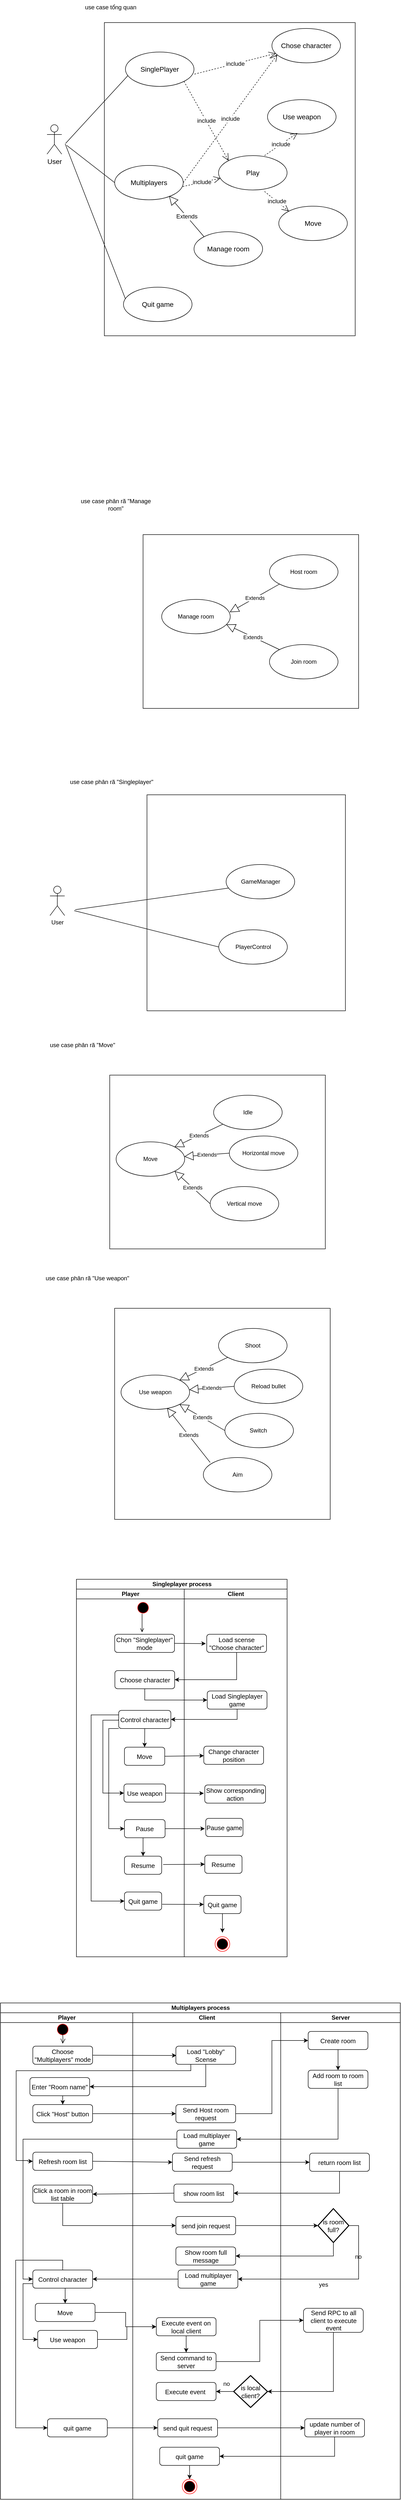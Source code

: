 <mxfile version="22.0.2" type="device" pages="4">
  <diagram name="Page-1" id="ngAILJ03vNU8EBk63yVp">
    <mxGraphModel dx="1434" dy="844" grid="0" gridSize="10" guides="1" tooltips="1" connect="1" arrows="1" fold="1" page="1" pageScale="1" pageWidth="850" pageHeight="1100" math="0" shadow="0">
      <root>
        <mxCell id="0" />
        <mxCell id="1" parent="0" />
        <object label="&lt;font style=&quot;font-size: 14px;&quot;&gt;User&lt;/font&gt;" id="TJaIJEIRiKu1HzgQkOzp-1">
          <mxCell style="shape=umlActor;verticalLabelPosition=bottom;verticalAlign=top;html=1;" parent="1" vertex="1">
            <mxGeometry x="112" y="357" width="30" height="60" as="geometry" />
          </mxCell>
        </object>
        <mxCell id="TJaIJEIRiKu1HzgQkOzp-3" value="" style="html=1;whiteSpace=wrap;" parent="1" vertex="1">
          <mxGeometry x="229" y="149" width="512" height="638" as="geometry" />
        </mxCell>
        <mxCell id="TJaIJEIRiKu1HzgQkOzp-6" value="&lt;font style=&quot;font-size: 14px;&quot;&gt;SinglePlayer&lt;/font&gt;" style="ellipse;whiteSpace=wrap;html=1;" parent="1" vertex="1">
          <mxGeometry x="272" y="209" width="140" height="70" as="geometry" />
        </mxCell>
        <mxCell id="TJaIJEIRiKu1HzgQkOzp-7" value="&lt;font style=&quot;font-size: 14px;&quot;&gt;Multiplayers&lt;/font&gt;" style="ellipse;whiteSpace=wrap;html=1;" parent="1" vertex="1">
          <mxGeometry x="250" y="440" width="140" height="70" as="geometry" />
        </mxCell>
        <mxCell id="TJaIJEIRiKu1HzgQkOzp-8" value="&lt;font style=&quot;font-size: 14px;&quot;&gt;Quit game&lt;/font&gt;" style="ellipse;whiteSpace=wrap;html=1;" parent="1" vertex="1">
          <mxGeometry x="268" y="688" width="140" height="70" as="geometry" />
        </mxCell>
        <mxCell id="TJaIJEIRiKu1HzgQkOzp-9" value="&lt;font style=&quot;font-size: 14px;&quot;&gt;Chose character&lt;/font&gt;" style="ellipse;whiteSpace=wrap;html=1;" parent="1" vertex="1">
          <mxGeometry x="571" y="161" width="140" height="70" as="geometry" />
        </mxCell>
        <mxCell id="TJaIJEIRiKu1HzgQkOzp-10" value="" style="endArrow=none;html=1;rounded=0;entryX=0.036;entryY=0.686;entryDx=0;entryDy=0;entryPerimeter=0;" parent="1" target="TJaIJEIRiKu1HzgQkOzp-6" edge="1">
          <mxGeometry width="50" height="50" relative="1" as="geometry">
            <mxPoint x="150" y="395" as="sourcePoint" />
            <mxPoint x="399" y="409" as="targetPoint" />
          </mxGeometry>
        </mxCell>
        <mxCell id="TJaIJEIRiKu1HzgQkOzp-11" value="" style="endArrow=none;html=1;rounded=0;entryX=0;entryY=0.5;entryDx=0;entryDy=0;" parent="1" target="TJaIJEIRiKu1HzgQkOzp-7" edge="1">
          <mxGeometry width="50" height="50" relative="1" as="geometry">
            <mxPoint x="152" y="399" as="sourcePoint" />
            <mxPoint x="399" y="409" as="targetPoint" />
          </mxGeometry>
        </mxCell>
        <mxCell id="TJaIJEIRiKu1HzgQkOzp-12" value="" style="endArrow=none;html=1;rounded=0;entryX=0.029;entryY=0.343;entryDx=0;entryDy=0;entryPerimeter=0;" parent="1" target="TJaIJEIRiKu1HzgQkOzp-8" edge="1">
          <mxGeometry width="50" height="50" relative="1" as="geometry">
            <mxPoint x="149" y="396" as="sourcePoint" />
            <mxPoint x="399" y="409" as="targetPoint" />
          </mxGeometry>
        </mxCell>
        <mxCell id="TJaIJEIRiKu1HzgQkOzp-13" value="&lt;font style=&quot;font-size: 12px;&quot;&gt;include&lt;/font&gt;" style="endArrow=open;endSize=12;dashed=1;html=1;rounded=0;exitX=1.007;exitY=0.643;exitDx=0;exitDy=0;exitPerimeter=0;" parent="1" source="TJaIJEIRiKu1HzgQkOzp-6" target="TJaIJEIRiKu1HzgQkOzp-9" edge="1">
          <mxGeometry width="160" relative="1" as="geometry">
            <mxPoint x="289" y="429" as="sourcePoint" />
            <mxPoint x="449" y="429" as="targetPoint" />
          </mxGeometry>
        </mxCell>
        <mxCell id="TJaIJEIRiKu1HzgQkOzp-14" value="&lt;font style=&quot;font-size: 12px;&quot;&gt;include&lt;/font&gt;" style="endArrow=open;endSize=12;dashed=1;html=1;rounded=0;exitX=1;exitY=0.5;exitDx=0;exitDy=0;entryX=0.079;entryY=0.757;entryDx=0;entryDy=0;entryPerimeter=0;" parent="1" source="TJaIJEIRiKu1HzgQkOzp-7" target="TJaIJEIRiKu1HzgQkOzp-9" edge="1">
          <mxGeometry width="160" relative="1" as="geometry">
            <mxPoint x="289" y="429" as="sourcePoint" />
            <mxPoint x="449" y="429" as="targetPoint" />
          </mxGeometry>
        </mxCell>
        <mxCell id="TJaIJEIRiKu1HzgQkOzp-15" value="use case tổng quan" style="text;html=1;strokeColor=none;fillColor=none;align=center;verticalAlign=middle;whiteSpace=wrap;rounded=0;" parent="1" vertex="1">
          <mxGeometry x="184" y="103" width="116" height="30" as="geometry" />
        </mxCell>
        <mxCell id="TJaIJEIRiKu1HzgQkOzp-17" value="" style="html=1;whiteSpace=wrap;" parent="1" vertex="1">
          <mxGeometry x="308" y="1192" width="440" height="354" as="geometry" />
        </mxCell>
        <mxCell id="TJaIJEIRiKu1HzgQkOzp-19" value="Host room" style="ellipse;whiteSpace=wrap;html=1;" parent="1" vertex="1">
          <mxGeometry x="566" y="1233" width="140" height="70" as="geometry" />
        </mxCell>
        <mxCell id="TJaIJEIRiKu1HzgQkOzp-20" value="Join room" style="ellipse;whiteSpace=wrap;html=1;" parent="1" vertex="1">
          <mxGeometry x="566" y="1416" width="140" height="70" as="geometry" />
        </mxCell>
        <mxCell id="TJaIJEIRiKu1HzgQkOzp-27" value="use case phân rã &quot;Manage room&quot;" style="text;html=1;strokeColor=none;fillColor=none;align=center;verticalAlign=middle;whiteSpace=wrap;rounded=0;" parent="1" vertex="1">
          <mxGeometry x="165" y="1116" width="174.5" height="30" as="geometry" />
        </mxCell>
        <object label="User" id="TJaIJEIRiKu1HzgQkOzp-32">
          <mxCell style="shape=umlActor;verticalLabelPosition=bottom;verticalAlign=top;html=1;" parent="1" vertex="1">
            <mxGeometry x="118" y="1908" width="30" height="60" as="geometry" />
          </mxCell>
        </object>
        <mxCell id="TJaIJEIRiKu1HzgQkOzp-33" value="" style="html=1;whiteSpace=wrap;" parent="1" vertex="1">
          <mxGeometry x="316" y="1722" width="405" height="440" as="geometry" />
        </mxCell>
        <mxCell id="TJaIJEIRiKu1HzgQkOzp-34" value="GameManager" style="ellipse;whiteSpace=wrap;html=1;" parent="1" vertex="1">
          <mxGeometry x="477.5" y="1864" width="140" height="70" as="geometry" />
        </mxCell>
        <mxCell id="TJaIJEIRiKu1HzgQkOzp-37" value="" style="endArrow=none;html=1;rounded=0;entryX=0.036;entryY=0.686;entryDx=0;entryDy=0;entryPerimeter=0;" parent="1" target="TJaIJEIRiKu1HzgQkOzp-34" edge="1">
          <mxGeometry width="50" height="50" relative="1" as="geometry">
            <mxPoint x="169.5" y="1956" as="sourcePoint" />
            <mxPoint x="462.5" y="1803" as="targetPoint" />
          </mxGeometry>
        </mxCell>
        <mxCell id="TJaIJEIRiKu1HzgQkOzp-40" value="use case phân rã &quot;Singleplayer&quot;" style="text;html=1;strokeColor=none;fillColor=none;align=center;verticalAlign=middle;whiteSpace=wrap;rounded=0;" parent="1" vertex="1">
          <mxGeometry x="148" y="1681" width="192" height="30" as="geometry" />
        </mxCell>
        <mxCell id="TJaIJEIRiKu1HzgQkOzp-41" value="PlayerControl" style="ellipse;whiteSpace=wrap;html=1;" parent="1" vertex="1">
          <mxGeometry x="462.5" y="1997" width="140" height="70" as="geometry" />
        </mxCell>
        <mxCell id="TJaIJEIRiKu1HzgQkOzp-42" value="" style="endArrow=none;html=1;rounded=0;entryX=0;entryY=0.5;entryDx=0;entryDy=0;" parent="1" target="TJaIJEIRiKu1HzgQkOzp-41" edge="1">
          <mxGeometry width="50" height="50" relative="1" as="geometry">
            <mxPoint x="167.5" y="1958" as="sourcePoint" />
            <mxPoint x="462" y="1679" as="targetPoint" />
          </mxGeometry>
        </mxCell>
        <mxCell id="SN4N5xa-1xDxS0h_U0cR-1" value="&lt;font style=&quot;font-size: 14px;&quot;&gt;Play&lt;/font&gt;" style="ellipse;whiteSpace=wrap;html=1;" parent="1" vertex="1">
          <mxGeometry x="462" y="420" width="140" height="70" as="geometry" />
        </mxCell>
        <mxCell id="SN4N5xa-1xDxS0h_U0cR-2" value="&lt;font style=&quot;font-size: 12px;&quot;&gt;include&lt;/font&gt;" style="endArrow=open;endSize=12;dashed=1;html=1;rounded=0;exitX=1;exitY=1;exitDx=0;exitDy=0;entryX=0;entryY=0;entryDx=0;entryDy=0;" parent="1" source="TJaIJEIRiKu1HzgQkOzp-6" target="SN4N5xa-1xDxS0h_U0cR-1" edge="1">
          <mxGeometry width="160" relative="1" as="geometry">
            <mxPoint x="293" y="424" as="sourcePoint" />
            <mxPoint x="453" y="424" as="targetPoint" />
          </mxGeometry>
        </mxCell>
        <mxCell id="SN4N5xa-1xDxS0h_U0cR-3" value="&lt;font style=&quot;font-size: 12px;&quot;&gt;include&lt;/font&gt;" style="endArrow=open;endSize=12;dashed=1;html=1;rounded=0;exitX=0.993;exitY=0.614;exitDx=0;exitDy=0;entryX=0.029;entryY=0.657;entryDx=0;entryDy=0;entryPerimeter=0;exitPerimeter=0;" parent="1" source="TJaIJEIRiKu1HzgQkOzp-7" target="SN4N5xa-1xDxS0h_U0cR-1" edge="1">
          <mxGeometry width="160" relative="1" as="geometry">
            <mxPoint x="293" y="424" as="sourcePoint" />
            <mxPoint x="453" y="424" as="targetPoint" />
          </mxGeometry>
        </mxCell>
        <mxCell id="SN4N5xa-1xDxS0h_U0cR-4" value="&lt;font style=&quot;font-size: 14px;&quot;&gt;Use weapon&lt;/font&gt;" style="ellipse;whiteSpace=wrap;html=1;" parent="1" vertex="1">
          <mxGeometry x="562" y="306" width="140" height="70" as="geometry" />
        </mxCell>
        <mxCell id="SN4N5xa-1xDxS0h_U0cR-5" value="&lt;font style=&quot;font-size: 14px;&quot;&gt;Move&lt;/font&gt;" style="ellipse;whiteSpace=wrap;html=1;" parent="1" vertex="1">
          <mxGeometry x="585" y="523" width="140" height="70" as="geometry" />
        </mxCell>
        <mxCell id="SN4N5xa-1xDxS0h_U0cR-6" value="&lt;font style=&quot;font-size: 12px;&quot;&gt;include&lt;/font&gt;" style="endArrow=open;endSize=12;dashed=1;html=1;rounded=0;exitX=0.671;exitY=1.043;exitDx=0;exitDy=0;entryX=0;entryY=0;entryDx=0;entryDy=0;exitPerimeter=0;" parent="1" source="SN4N5xa-1xDxS0h_U0cR-1" target="SN4N5xa-1xDxS0h_U0cR-5" edge="1">
          <mxGeometry x="0.003" width="160" relative="1" as="geometry">
            <mxPoint x="383" y="396" as="sourcePoint" />
            <mxPoint x="481" y="402" as="targetPoint" />
            <mxPoint as="offset" />
          </mxGeometry>
        </mxCell>
        <mxCell id="SN4N5xa-1xDxS0h_U0cR-7" value="&lt;font style=&quot;font-size: 12px;&quot;&gt;include&lt;/font&gt;" style="endArrow=open;endSize=12;dashed=1;html=1;rounded=0;exitX=0.671;exitY=0;exitDx=0;exitDy=0;entryX=0.436;entryY=0.971;entryDx=0;entryDy=0;entryPerimeter=0;exitPerimeter=0;" parent="1" source="SN4N5xa-1xDxS0h_U0cR-1" target="SN4N5xa-1xDxS0h_U0cR-4" edge="1">
          <mxGeometry width="160" relative="1" as="geometry">
            <mxPoint x="393" y="406" as="sourcePoint" />
            <mxPoint x="491" y="412" as="targetPoint" />
          </mxGeometry>
        </mxCell>
        <mxCell id="SN4N5xa-1xDxS0h_U0cR-10" value="&lt;font style=&quot;font-size: 14px;&quot;&gt;Manage room&lt;/font&gt;" style="ellipse;whiteSpace=wrap;html=1;" parent="1" vertex="1">
          <mxGeometry x="412" y="575" width="140" height="70" as="geometry" />
        </mxCell>
        <mxCell id="SN4N5xa-1xDxS0h_U0cR-14" value="Manage room" style="ellipse;whiteSpace=wrap;html=1;" parent="1" vertex="1">
          <mxGeometry x="346" y="1324" width="140" height="70" as="geometry" />
        </mxCell>
        <mxCell id="SN4N5xa-1xDxS0h_U0cR-17" value="&lt;font style=&quot;font-size: 12px;&quot;&gt;Extends&lt;/font&gt;" style="endArrow=block;endSize=16;endFill=0;html=1;rounded=0;entryX=0.793;entryY=0.886;entryDx=0;entryDy=0;entryPerimeter=0;exitX=0;exitY=0;exitDx=0;exitDy=0;" parent="1" source="SN4N5xa-1xDxS0h_U0cR-10" target="TJaIJEIRiKu1HzgQkOzp-7" edge="1">
          <mxGeometry width="160" relative="1" as="geometry">
            <mxPoint x="344" y="569" as="sourcePoint" />
            <mxPoint x="504" y="569" as="targetPoint" />
          </mxGeometry>
        </mxCell>
        <mxCell id="SN4N5xa-1xDxS0h_U0cR-18" value="" style="html=1;whiteSpace=wrap;" parent="1" vertex="1">
          <mxGeometry x="240" y="2293" width="440" height="354" as="geometry" />
        </mxCell>
        <mxCell id="SN4N5xa-1xDxS0h_U0cR-19" value="Idle" style="ellipse;whiteSpace=wrap;html=1;" parent="1" vertex="1">
          <mxGeometry x="452" y="2334" width="140" height="70" as="geometry" />
        </mxCell>
        <mxCell id="SN4N5xa-1xDxS0h_U0cR-20" value="Horizontal move" style="ellipse;whiteSpace=wrap;html=1;" parent="1" vertex="1">
          <mxGeometry x="484" y="2417" width="140" height="70" as="geometry" />
        </mxCell>
        <mxCell id="SN4N5xa-1xDxS0h_U0cR-21" value="use case phân rã &quot;Move&quot;" style="text;html=1;strokeColor=none;fillColor=none;align=center;verticalAlign=middle;whiteSpace=wrap;rounded=0;" parent="1" vertex="1">
          <mxGeometry x="97" y="2217" width="174.5" height="30" as="geometry" />
        </mxCell>
        <mxCell id="SN4N5xa-1xDxS0h_U0cR-22" value="Move" style="ellipse;whiteSpace=wrap;html=1;" parent="1" vertex="1">
          <mxGeometry x="253" y="2429" width="140" height="70" as="geometry" />
        </mxCell>
        <mxCell id="SN4N5xa-1xDxS0h_U0cR-25" value="Extends" style="endArrow=block;endSize=16;endFill=0;html=1;rounded=0;entryX=1;entryY=0;entryDx=0;entryDy=0;" parent="1" source="SN4N5xa-1xDxS0h_U0cR-19" target="SN4N5xa-1xDxS0h_U0cR-22" edge="1">
          <mxGeometry width="160" relative="1" as="geometry">
            <mxPoint x="352" y="2138" as="sourcePoint" />
            <mxPoint x="512" y="2138" as="targetPoint" />
          </mxGeometry>
        </mxCell>
        <mxCell id="SN4N5xa-1xDxS0h_U0cR-26" value="Extends" style="endArrow=block;endSize=16;endFill=0;html=1;rounded=0;exitX=0;exitY=0.5;exitDx=0;exitDy=0;" parent="1" source="SN4N5xa-1xDxS0h_U0cR-20" target="SN4N5xa-1xDxS0h_U0cR-22" edge="1">
          <mxGeometry width="160" relative="1" as="geometry">
            <mxPoint x="481" y="2403" as="sourcePoint" />
            <mxPoint x="382" y="2449" as="targetPoint" />
          </mxGeometry>
        </mxCell>
        <mxCell id="SN4N5xa-1xDxS0h_U0cR-27" value="Vertical move" style="ellipse;whiteSpace=wrap;html=1;" parent="1" vertex="1">
          <mxGeometry x="445" y="2520" width="140" height="70" as="geometry" />
        </mxCell>
        <mxCell id="SN4N5xa-1xDxS0h_U0cR-28" value="Extends" style="endArrow=block;endSize=16;endFill=0;html=1;rounded=0;exitX=0;exitY=0.5;exitDx=0;exitDy=0;entryX=1;entryY=1;entryDx=0;entryDy=0;" parent="1" source="SN4N5xa-1xDxS0h_U0cR-27" target="SN4N5xa-1xDxS0h_U0cR-22" edge="1">
          <mxGeometry width="160" relative="1" as="geometry">
            <mxPoint x="494" y="2462" as="sourcePoint" />
            <mxPoint x="402" y="2469" as="targetPoint" />
          </mxGeometry>
        </mxCell>
        <mxCell id="SN4N5xa-1xDxS0h_U0cR-29" value="Extends" style="endArrow=block;endSize=16;endFill=0;html=1;rounded=0;exitX=0;exitY=0;exitDx=0;exitDy=0;entryX=0.943;entryY=0.729;entryDx=0;entryDy=0;entryPerimeter=0;" parent="1" source="TJaIJEIRiKu1HzgQkOzp-20" target="SN4N5xa-1xDxS0h_U0cR-14" edge="1">
          <mxGeometry width="160" relative="1" as="geometry">
            <mxPoint x="352" y="1438" as="sourcePoint" />
            <mxPoint x="512" y="1438" as="targetPoint" />
          </mxGeometry>
        </mxCell>
        <mxCell id="SN4N5xa-1xDxS0h_U0cR-30" value="Extends" style="endArrow=block;endSize=16;endFill=0;html=1;rounded=0;exitX=0;exitY=1;exitDx=0;exitDy=0;entryX=0.993;entryY=0.371;entryDx=0;entryDy=0;entryPerimeter=0;" parent="1" source="TJaIJEIRiKu1HzgQkOzp-19" target="SN4N5xa-1xDxS0h_U0cR-14" edge="1">
          <mxGeometry width="160" relative="1" as="geometry">
            <mxPoint x="352" y="1438" as="sourcePoint" />
            <mxPoint x="512" y="1438" as="targetPoint" />
          </mxGeometry>
        </mxCell>
        <mxCell id="SN4N5xa-1xDxS0h_U0cR-31" value="" style="html=1;whiteSpace=wrap;" parent="1" vertex="1">
          <mxGeometry x="250" y="2768" width="440" height="430" as="geometry" />
        </mxCell>
        <mxCell id="SN4N5xa-1xDxS0h_U0cR-32" value="Shoot" style="ellipse;whiteSpace=wrap;html=1;" parent="1" vertex="1">
          <mxGeometry x="462" y="2809" width="140" height="70" as="geometry" />
        </mxCell>
        <mxCell id="SN4N5xa-1xDxS0h_U0cR-33" value="Reload bullet" style="ellipse;whiteSpace=wrap;html=1;" parent="1" vertex="1">
          <mxGeometry x="494" y="2892" width="140" height="70" as="geometry" />
        </mxCell>
        <mxCell id="SN4N5xa-1xDxS0h_U0cR-34" value="use case phân rã &quot;Use weapon&quot;" style="text;html=1;strokeColor=none;fillColor=none;align=center;verticalAlign=middle;whiteSpace=wrap;rounded=0;" parent="1" vertex="1">
          <mxGeometry x="107" y="2692" width="174.5" height="30" as="geometry" />
        </mxCell>
        <mxCell id="SN4N5xa-1xDxS0h_U0cR-35" value="Use weapon" style="ellipse;whiteSpace=wrap;html=1;" parent="1" vertex="1">
          <mxGeometry x="263" y="2904" width="140" height="70" as="geometry" />
        </mxCell>
        <mxCell id="SN4N5xa-1xDxS0h_U0cR-36" value="Extends" style="endArrow=block;endSize=16;endFill=0;html=1;rounded=0;entryX=1;entryY=0;entryDx=0;entryDy=0;" parent="1" source="SN4N5xa-1xDxS0h_U0cR-32" target="SN4N5xa-1xDxS0h_U0cR-35" edge="1">
          <mxGeometry width="160" relative="1" as="geometry">
            <mxPoint x="362" y="2613" as="sourcePoint" />
            <mxPoint x="522" y="2613" as="targetPoint" />
          </mxGeometry>
        </mxCell>
        <mxCell id="SN4N5xa-1xDxS0h_U0cR-37" value="Extends" style="endArrow=block;endSize=16;endFill=0;html=1;rounded=0;exitX=0;exitY=0.5;exitDx=0;exitDy=0;" parent="1" source="SN4N5xa-1xDxS0h_U0cR-33" target="SN4N5xa-1xDxS0h_U0cR-35" edge="1">
          <mxGeometry width="160" relative="1" as="geometry">
            <mxPoint x="491" y="2878" as="sourcePoint" />
            <mxPoint x="392" y="2924" as="targetPoint" />
          </mxGeometry>
        </mxCell>
        <mxCell id="SN4N5xa-1xDxS0h_U0cR-38" value="Switch&amp;nbsp;" style="ellipse;whiteSpace=wrap;html=1;" parent="1" vertex="1">
          <mxGeometry x="475" y="2982" width="140" height="70" as="geometry" />
        </mxCell>
        <mxCell id="SN4N5xa-1xDxS0h_U0cR-39" value="Extends" style="endArrow=block;endSize=16;endFill=0;html=1;rounded=0;exitX=0;exitY=0.5;exitDx=0;exitDy=0;entryX=1;entryY=1;entryDx=0;entryDy=0;" parent="1" source="SN4N5xa-1xDxS0h_U0cR-38" target="SN4N5xa-1xDxS0h_U0cR-35" edge="1">
          <mxGeometry width="160" relative="1" as="geometry">
            <mxPoint x="504" y="2937" as="sourcePoint" />
            <mxPoint x="412" y="2944" as="targetPoint" />
          </mxGeometry>
        </mxCell>
        <mxCell id="SN4N5xa-1xDxS0h_U0cR-40" value="Aim" style="ellipse;whiteSpace=wrap;html=1;" parent="1" vertex="1">
          <mxGeometry x="431" y="3072" width="140" height="70" as="geometry" />
        </mxCell>
        <mxCell id="SN4N5xa-1xDxS0h_U0cR-41" value="Extends" style="endArrow=block;endSize=16;endFill=0;html=1;rounded=0;exitX=0.1;exitY=0.143;exitDx=0;exitDy=0;entryX=0.671;entryY=0.957;entryDx=0;entryDy=0;exitPerimeter=0;entryPerimeter=0;" parent="1" source="SN4N5xa-1xDxS0h_U0cR-40" target="SN4N5xa-1xDxS0h_U0cR-35" edge="1">
          <mxGeometry width="160" relative="1" as="geometry">
            <mxPoint x="485" y="3027" as="sourcePoint" />
            <mxPoint x="392" y="2974" as="targetPoint" />
          </mxGeometry>
        </mxCell>
        <mxCell id="BroJomkaOL0bKhU1Rd7w-3" value="Singleplayer process" style="swimlane;childLayout=stackLayout;resizeParent=1;resizeParentMax=0;startSize=20;html=1;" parent="1" vertex="1">
          <mxGeometry x="172" y="3320" width="430" height="769" as="geometry" />
        </mxCell>
        <mxCell id="BroJomkaOL0bKhU1Rd7w-4" value="Player" style="swimlane;startSize=20;html=1;" parent="BroJomkaOL0bKhU1Rd7w-3" vertex="1">
          <mxGeometry y="20" width="220" height="749" as="geometry">
            <mxRectangle y="20" width="32" height="770" as="alternateBounds" />
          </mxGeometry>
        </mxCell>
        <mxCell id="BroJomkaOL0bKhU1Rd7w-7" value="" style="ellipse;html=1;shape=startState;fillColor=#000000;strokeColor=#ff0000;" parent="BroJomkaOL0bKhU1Rd7w-4" vertex="1">
          <mxGeometry x="121" y="23" width="30" height="30" as="geometry" />
        </mxCell>
        <mxCell id="BroJomkaOL0bKhU1Rd7w-5" value="Client" style="swimlane;startSize=20;html=1;" parent="BroJomkaOL0bKhU1Rd7w-3" vertex="1">
          <mxGeometry x="220" y="20" width="210" height="749" as="geometry" />
        </mxCell>
        <mxCell id="BroJomkaOL0bKhU1Rd7w-54" value="" style="ellipse;html=1;shape=endState;fillColor=#000000;strokeColor=#ff0000;" parent="BroJomkaOL0bKhU1Rd7w-5" vertex="1">
          <mxGeometry x="63" y="708" width="30" height="30" as="geometry" />
        </mxCell>
        <mxCell id="BroJomkaOL0bKhU1Rd7w-8" value="" style="html=1;verticalAlign=bottom;endArrow=open;strokeColor=#000000;rounded=0;exitX=0.5;exitY=1;exitDx=0;exitDy=0;" parent="BroJomkaOL0bKhU1Rd7w-5" edge="1">
          <mxGeometry relative="1" as="geometry">
            <mxPoint x="-86" y="88" as="targetPoint" />
            <mxPoint x="-86" y="50" as="sourcePoint" />
          </mxGeometry>
        </mxCell>
        <mxCell id="skafOEAASkArk4JcNCvd-8" style="rounded=0;orthogonalLoop=1;jettySize=auto;html=1;exitX=1;exitY=0.5;exitDx=0;exitDy=0;" parent="BroJomkaOL0bKhU1Rd7w-5" source="BroJomkaOL0bKhU1Rd7w-9" edge="1">
          <mxGeometry relative="1" as="geometry">
            <mxPoint x="44" y="111" as="targetPoint" />
          </mxGeometry>
        </mxCell>
        <mxCell id="BroJomkaOL0bKhU1Rd7w-9" value="&lt;font style=&quot;font-size: 13px;&quot;&gt;Chọn &quot;Singleplayer&quot; mode&lt;/font&gt;" style="rounded=1;whiteSpace=wrap;html=1;" parent="BroJomkaOL0bKhU1Rd7w-5" vertex="1">
          <mxGeometry x="-141.87" y="92" width="122" height="37" as="geometry" />
        </mxCell>
        <mxCell id="BroJomkaOL0bKhU1Rd7w-17" value="&lt;font style=&quot;font-size: 13px;&quot;&gt;Choose character&lt;/font&gt;" style="rounded=1;whiteSpace=wrap;html=1;" parent="BroJomkaOL0bKhU1Rd7w-5" vertex="1">
          <mxGeometry x="-141.5" y="166" width="122" height="37" as="geometry" />
        </mxCell>
        <mxCell id="BroJomkaOL0bKhU1Rd7w-21" value="&lt;font style=&quot;font-size: 13px;&quot;&gt;Control character&lt;/font&gt;" style="rounded=1;whiteSpace=wrap;html=1;" parent="BroJomkaOL0bKhU1Rd7w-5" vertex="1">
          <mxGeometry x="-133.75" y="247" width="106.5" height="37" as="geometry" />
        </mxCell>
        <mxCell id="BroJomkaOL0bKhU1Rd7w-24" style="edgeStyle=orthogonalEdgeStyle;rounded=0;orthogonalLoop=1;jettySize=auto;html=1;exitX=0.5;exitY=1;exitDx=0;exitDy=0;entryX=0.5;entryY=0;entryDx=0;entryDy=0;" parent="BroJomkaOL0bKhU1Rd7w-5" source="BroJomkaOL0bKhU1Rd7w-21" target="BroJomkaOL0bKhU1Rd7w-26" edge="1">
          <mxGeometry relative="1" as="geometry">
            <mxPoint x="-188" y="324.01" as="targetPoint" />
          </mxGeometry>
        </mxCell>
        <mxCell id="BroJomkaOL0bKhU1Rd7w-26" value="&lt;font style=&quot;font-size: 13px;&quot;&gt;Move&lt;/font&gt;" style="rounded=1;whiteSpace=wrap;html=1;" parent="BroJomkaOL0bKhU1Rd7w-5" vertex="1">
          <mxGeometry x="-122" y="322" width="82.25" height="37" as="geometry" />
        </mxCell>
        <mxCell id="skafOEAASkArk4JcNCvd-9" style="rounded=0;orthogonalLoop=1;jettySize=auto;html=1;exitX=1;exitY=0.5;exitDx=0;exitDy=0;" parent="BroJomkaOL0bKhU1Rd7w-5" source="BroJomkaOL0bKhU1Rd7w-29" edge="1">
          <mxGeometry relative="1" as="geometry">
            <mxPoint x="40" y="416" as="targetPoint" />
          </mxGeometry>
        </mxCell>
        <mxCell id="BroJomkaOL0bKhU1Rd7w-29" value="&lt;font style=&quot;font-size: 13px;&quot;&gt;Use weapon&lt;/font&gt;" style="rounded=1;whiteSpace=wrap;html=1;" parent="BroJomkaOL0bKhU1Rd7w-5" vertex="1">
          <mxGeometry x="-123" y="397" width="85" height="37" as="geometry" />
        </mxCell>
        <mxCell id="BroJomkaOL0bKhU1Rd7w-30" style="edgeStyle=orthogonalEdgeStyle;rounded=0;orthogonalLoop=1;jettySize=auto;html=1;exitX=0;exitY=0.5;exitDx=0;exitDy=0;entryX=0;entryY=0.5;entryDx=0;entryDy=0;" parent="BroJomkaOL0bKhU1Rd7w-5" source="BroJomkaOL0bKhU1Rd7w-21" target="BroJomkaOL0bKhU1Rd7w-29" edge="1">
          <mxGeometry relative="1" as="geometry">
            <Array as="points">
              <mxPoint x="-134" y="267" />
              <mxPoint x="-166" y="267" />
              <mxPoint x="-166" y="416" />
            </Array>
          </mxGeometry>
        </mxCell>
        <mxCell id="skafOEAASkArk4JcNCvd-10" style="edgeStyle=orthogonalEdgeStyle;rounded=0;orthogonalLoop=1;jettySize=auto;html=1;exitX=1;exitY=0.5;exitDx=0;exitDy=0;" parent="BroJomkaOL0bKhU1Rd7w-5" source="BroJomkaOL0bKhU1Rd7w-35" edge="1">
          <mxGeometry relative="1" as="geometry">
            <mxPoint x="42" y="488" as="targetPoint" />
          </mxGeometry>
        </mxCell>
        <mxCell id="BroJomkaOL0bKhU1Rd7w-35" value="&lt;font style=&quot;font-size: 13px;&quot;&gt;Pause&lt;/font&gt;" style="rounded=1;whiteSpace=wrap;html=1;" parent="BroJomkaOL0bKhU1Rd7w-5" vertex="1">
          <mxGeometry x="-122" y="469.5" width="83" height="37" as="geometry" />
        </mxCell>
        <mxCell id="skafOEAASkArk4JcNCvd-5" style="edgeStyle=orthogonalEdgeStyle;rounded=0;orthogonalLoop=1;jettySize=auto;html=1;exitX=0;exitY=1;exitDx=0;exitDy=0;entryX=0;entryY=0.5;entryDx=0;entryDy=0;" parent="BroJomkaOL0bKhU1Rd7w-5" source="BroJomkaOL0bKhU1Rd7w-21" target="BroJomkaOL0bKhU1Rd7w-35" edge="1">
          <mxGeometry relative="1" as="geometry">
            <Array as="points">
              <mxPoint x="-154" y="284" />
              <mxPoint x="-154" y="488" />
            </Array>
          </mxGeometry>
        </mxCell>
        <mxCell id="skafOEAASkArk4JcNCvd-2" value="&lt;font style=&quot;font-size: 13px;&quot;&gt;Quit game&lt;/font&gt;" style="rounded=1;whiteSpace=wrap;html=1;" parent="BroJomkaOL0bKhU1Rd7w-5" vertex="1">
          <mxGeometry x="-122" y="617" width="76" height="37" as="geometry" />
        </mxCell>
        <mxCell id="skafOEAASkArk4JcNCvd-4" style="edgeStyle=orthogonalEdgeStyle;rounded=0;orthogonalLoop=1;jettySize=auto;html=1;exitX=0;exitY=0.25;exitDx=0;exitDy=0;entryX=0;entryY=0.5;entryDx=0;entryDy=0;" parent="BroJomkaOL0bKhU1Rd7w-5" source="BroJomkaOL0bKhU1Rd7w-21" target="skafOEAASkArk4JcNCvd-2" edge="1">
          <mxGeometry relative="1" as="geometry">
            <Array as="points">
              <mxPoint x="-190" y="256" />
              <mxPoint x="-190" y="636" />
            </Array>
          </mxGeometry>
        </mxCell>
        <mxCell id="skafOEAASkArk4JcNCvd-3" value="&lt;font style=&quot;font-size: 13px;&quot;&gt;Resume&lt;/font&gt;" style="rounded=1;whiteSpace=wrap;html=1;" parent="BroJomkaOL0bKhU1Rd7w-5" vertex="1">
          <mxGeometry x="-122" y="544" width="76" height="37" as="geometry" />
        </mxCell>
        <mxCell id="BroJomkaOL0bKhU1Rd7w-43" style="edgeStyle=orthogonalEdgeStyle;rounded=0;orthogonalLoop=1;jettySize=auto;html=1;exitX=0.5;exitY=1;exitDx=0;exitDy=0;entryX=0.5;entryY=0;entryDx=0;entryDy=0;" parent="BroJomkaOL0bKhU1Rd7w-5" source="BroJomkaOL0bKhU1Rd7w-35" target="skafOEAASkArk4JcNCvd-3" edge="1">
          <mxGeometry relative="1" as="geometry">
            <mxPoint x="-179" y="538.01" as="targetPoint" />
          </mxGeometry>
        </mxCell>
        <mxCell id="BroJomkaOL0bKhU1Rd7w-18" style="edgeStyle=orthogonalEdgeStyle;rounded=0;orthogonalLoop=1;jettySize=auto;html=1;exitX=0.5;exitY=1;exitDx=0;exitDy=0;entryX=1;entryY=0.5;entryDx=0;entryDy=0;" parent="BroJomkaOL0bKhU1Rd7w-5" source="BroJomkaOL0bKhU1Rd7w-10" target="BroJomkaOL0bKhU1Rd7w-17" edge="1">
          <mxGeometry relative="1" as="geometry" />
        </mxCell>
        <mxCell id="BroJomkaOL0bKhU1Rd7w-20" style="edgeStyle=orthogonalEdgeStyle;rounded=0;orthogonalLoop=1;jettySize=auto;html=1;exitX=0.5;exitY=1;exitDx=0;exitDy=0;entryX=0;entryY=0.5;entryDx=0;entryDy=0;" parent="BroJomkaOL0bKhU1Rd7w-5" source="BroJomkaOL0bKhU1Rd7w-17" target="BroJomkaOL0bKhU1Rd7w-19" edge="1">
          <mxGeometry relative="1" as="geometry" />
        </mxCell>
        <mxCell id="BroJomkaOL0bKhU1Rd7w-22" style="edgeStyle=orthogonalEdgeStyle;rounded=0;orthogonalLoop=1;jettySize=auto;html=1;exitX=0.5;exitY=1;exitDx=0;exitDy=0;entryX=1;entryY=0.5;entryDx=0;entryDy=0;" parent="BroJomkaOL0bKhU1Rd7w-5" source="BroJomkaOL0bKhU1Rd7w-19" target="BroJomkaOL0bKhU1Rd7w-21" edge="1">
          <mxGeometry relative="1" as="geometry" />
        </mxCell>
        <mxCell id="BroJomkaOL0bKhU1Rd7w-28" style="rounded=0;orthogonalLoop=1;jettySize=auto;html=1;exitX=1;exitY=0.5;exitDx=0;exitDy=0;" parent="BroJomkaOL0bKhU1Rd7w-5" source="BroJomkaOL0bKhU1Rd7w-26" target="BroJomkaOL0bKhU1Rd7w-25" edge="1">
          <mxGeometry relative="1" as="geometry" />
        </mxCell>
        <mxCell id="BroJomkaOL0bKhU1Rd7w-45" style="rounded=0;orthogonalLoop=1;jettySize=auto;html=1;entryX=0;entryY=0.5;entryDx=0;entryDy=0;" parent="BroJomkaOL0bKhU1Rd7w-5" target="BroJomkaOL0bKhU1Rd7w-44" edge="1">
          <mxGeometry relative="1" as="geometry">
            <mxPoint x="-13" y="557" as="targetPoint" />
            <mxPoint x="-43" y="561" as="sourcePoint" />
          </mxGeometry>
        </mxCell>
        <mxCell id="BroJomkaOL0bKhU1Rd7w-53" style="rounded=0;orthogonalLoop=1;jettySize=auto;html=1;" parent="BroJomkaOL0bKhU1Rd7w-5" target="BroJomkaOL0bKhU1Rd7w-52" edge="1">
          <mxGeometry relative="1" as="geometry">
            <mxPoint x="-45" y="642" as="sourcePoint" />
          </mxGeometry>
        </mxCell>
        <mxCell id="BroJomkaOL0bKhU1Rd7w-10" value="&lt;font style=&quot;font-size: 13px;&quot;&gt;Load scense &quot;Choose character&quot;&lt;/font&gt;" style="rounded=1;whiteSpace=wrap;html=1;" parent="BroJomkaOL0bKhU1Rd7w-5" vertex="1">
          <mxGeometry x="46" y="92" width="122" height="37" as="geometry" />
        </mxCell>
        <mxCell id="BroJomkaOL0bKhU1Rd7w-19" value="&lt;font style=&quot;font-size: 13px;&quot;&gt;Load Singleplayer game&lt;/font&gt;" style="rounded=1;whiteSpace=wrap;html=1;" parent="BroJomkaOL0bKhU1Rd7w-5" vertex="1">
          <mxGeometry x="47" y="207.5" width="122" height="37" as="geometry" />
        </mxCell>
        <mxCell id="BroJomkaOL0bKhU1Rd7w-25" value="&lt;font style=&quot;font-size: 13px;&quot;&gt;Change character position&lt;/font&gt;" style="rounded=1;whiteSpace=wrap;html=1;" parent="BroJomkaOL0bKhU1Rd7w-5" vertex="1">
          <mxGeometry x="40" y="320" width="122" height="37" as="geometry" />
        </mxCell>
        <mxCell id="BroJomkaOL0bKhU1Rd7w-31" value="&lt;font style=&quot;font-size: 13px;&quot;&gt;Show corresponding action&lt;/font&gt;" style="rounded=1;whiteSpace=wrap;html=1;" parent="BroJomkaOL0bKhU1Rd7w-5" vertex="1">
          <mxGeometry x="42" y="399" width="124" height="37" as="geometry" />
        </mxCell>
        <mxCell id="BroJomkaOL0bKhU1Rd7w-44" value="&lt;font style=&quot;font-size: 13px;&quot;&gt;Resume&lt;/font&gt;" style="rounded=1;whiteSpace=wrap;html=1;" parent="BroJomkaOL0bKhU1Rd7w-5" vertex="1">
          <mxGeometry x="42" y="542" width="76" height="37" as="geometry" />
        </mxCell>
        <mxCell id="BroJomkaOL0bKhU1Rd7w-55" style="edgeStyle=orthogonalEdgeStyle;rounded=0;orthogonalLoop=1;jettySize=auto;html=1;exitX=0.5;exitY=1;exitDx=0;exitDy=0;" parent="BroJomkaOL0bKhU1Rd7w-5" source="BroJomkaOL0bKhU1Rd7w-52" edge="1">
          <mxGeometry relative="1" as="geometry">
            <mxPoint x="78" y="700" as="targetPoint" />
          </mxGeometry>
        </mxCell>
        <mxCell id="BroJomkaOL0bKhU1Rd7w-52" value="&lt;font style=&quot;font-size: 13px;&quot;&gt;Quit game&lt;/font&gt;" style="rounded=1;whiteSpace=wrap;html=1;" parent="BroJomkaOL0bKhU1Rd7w-5" vertex="1">
          <mxGeometry x="40" y="624" width="76" height="37" as="geometry" />
        </mxCell>
        <mxCell id="skafOEAASkArk4JcNCvd-1" value="&lt;font style=&quot;font-size: 13px;&quot;&gt;Pause game&lt;/font&gt;" style="rounded=1;whiteSpace=wrap;html=1;" parent="BroJomkaOL0bKhU1Rd7w-5" vertex="1">
          <mxGeometry x="44" y="467" width="76" height="37" as="geometry" />
        </mxCell>
        <mxCell id="BroJomkaOL0bKhU1Rd7w-56" value="Multiplayers process" style="swimlane;childLayout=stackLayout;resizeParent=1;resizeParentMax=0;startSize=20;html=1;" parent="1" vertex="1">
          <mxGeometry x="17" y="4183" width="816" height="1011" as="geometry" />
        </mxCell>
        <mxCell id="BroJomkaOL0bKhU1Rd7w-57" value="Player" style="swimlane;startSize=20;html=1;" parent="BroJomkaOL0bKhU1Rd7w-56" vertex="1">
          <mxGeometry y="20" width="270" height="991" as="geometry" />
        </mxCell>
        <mxCell id="BroJomkaOL0bKhU1Rd7w-60" value="" style="ellipse;html=1;shape=startState;fillColor=#000000;strokeColor=#ff0000;" parent="BroJomkaOL0bKhU1Rd7w-57" vertex="1">
          <mxGeometry x="112" y="19" width="30" height="30" as="geometry" />
        </mxCell>
        <mxCell id="BroJomkaOL0bKhU1Rd7w-61" value="" style="edgeStyle=orthogonalEdgeStyle;html=1;verticalAlign=bottom;endArrow=open;endSize=8;strokeColor=#000000;rounded=0;" parent="BroJomkaOL0bKhU1Rd7w-57" edge="1">
          <mxGeometry relative="1" as="geometry">
            <mxPoint x="127" y="63" as="targetPoint" />
            <mxPoint x="127" y="43" as="sourcePoint" />
          </mxGeometry>
        </mxCell>
        <mxCell id="BroJomkaOL0bKhU1Rd7w-62" value="&lt;font style=&quot;font-size: 13px;&quot;&gt;Choose &quot;Multiplayers&quot; mode&lt;/font&gt;" style="rounded=1;whiteSpace=wrap;html=1;" parent="BroJomkaOL0bKhU1Rd7w-57" vertex="1">
          <mxGeometry x="66" y="68" width="122" height="37" as="geometry" />
        </mxCell>
        <mxCell id="BroJomkaOL0bKhU1Rd7w-68" style="edgeStyle=orthogonalEdgeStyle;rounded=0;orthogonalLoop=1;jettySize=auto;html=1;exitX=0.5;exitY=1;exitDx=0;exitDy=0;entryX=0.5;entryY=0;entryDx=0;entryDy=0;" parent="BroJomkaOL0bKhU1Rd7w-57" source="BroJomkaOL0bKhU1Rd7w-65" target="BroJomkaOL0bKhU1Rd7w-67" edge="1">
          <mxGeometry relative="1" as="geometry" />
        </mxCell>
        <mxCell id="BroJomkaOL0bKhU1Rd7w-65" value="&lt;font style=&quot;font-size: 13px;&quot;&gt;Enter &quot;Room name&quot;&lt;/font&gt;" style="rounded=1;whiteSpace=wrap;html=1;" parent="BroJomkaOL0bKhU1Rd7w-57" vertex="1">
          <mxGeometry x="60" y="132" width="122" height="37" as="geometry" />
        </mxCell>
        <mxCell id="BroJomkaOL0bKhU1Rd7w-67" value="&lt;font style=&quot;font-size: 13px;&quot;&gt;Click &quot;Host&quot; button&lt;/font&gt;" style="rounded=1;whiteSpace=wrap;html=1;" parent="BroJomkaOL0bKhU1Rd7w-57" vertex="1">
          <mxGeometry x="66" y="187" width="122" height="37" as="geometry" />
        </mxCell>
        <mxCell id="BroJomkaOL0bKhU1Rd7w-106" style="edgeStyle=orthogonalEdgeStyle;rounded=0;orthogonalLoop=1;jettySize=auto;html=1;exitX=0.5;exitY=1;exitDx=0;exitDy=0;entryX=0.5;entryY=0;entryDx=0;entryDy=0;" parent="BroJomkaOL0bKhU1Rd7w-57" source="BroJomkaOL0bKhU1Rd7w-75" target="BroJomkaOL0bKhU1Rd7w-104" edge="1">
          <mxGeometry relative="1" as="geometry" />
        </mxCell>
        <mxCell id="BroJomkaOL0bKhU1Rd7w-107" style="edgeStyle=orthogonalEdgeStyle;rounded=0;orthogonalLoop=1;jettySize=auto;html=1;exitX=0;exitY=0.75;exitDx=0;exitDy=0;entryX=0;entryY=0.5;entryDx=0;entryDy=0;" parent="BroJomkaOL0bKhU1Rd7w-57" source="BroJomkaOL0bKhU1Rd7w-75" target="BroJomkaOL0bKhU1Rd7w-105" edge="1">
          <mxGeometry relative="1" as="geometry" />
        </mxCell>
        <mxCell id="skafOEAASkArk4JcNCvd-17" style="edgeStyle=orthogonalEdgeStyle;rounded=0;orthogonalLoop=1;jettySize=auto;html=1;exitX=0.5;exitY=0;exitDx=0;exitDy=0;entryX=0;entryY=0.5;entryDx=0;entryDy=0;" parent="BroJomkaOL0bKhU1Rd7w-57" source="BroJomkaOL0bKhU1Rd7w-75" target="BroJomkaOL0bKhU1Rd7w-123" edge="1">
          <mxGeometry relative="1" as="geometry">
            <Array as="points">
              <mxPoint x="127" y="504" />
              <mxPoint x="31" y="504" />
              <mxPoint x="31" y="846" />
            </Array>
          </mxGeometry>
        </mxCell>
        <mxCell id="BroJomkaOL0bKhU1Rd7w-75" value="&lt;font style=&quot;font-size: 13px;&quot;&gt;Control character&lt;/font&gt;" style="rounded=1;whiteSpace=wrap;html=1;" parent="BroJomkaOL0bKhU1Rd7w-57" vertex="1">
          <mxGeometry x="66" y="524" width="122" height="37" as="geometry" />
        </mxCell>
        <mxCell id="BroJomkaOL0bKhU1Rd7w-77" value="&lt;font style=&quot;font-size: 13px;&quot;&gt;Refresh room list&lt;/font&gt;" style="rounded=1;whiteSpace=wrap;html=1;" parent="BroJomkaOL0bKhU1Rd7w-57" vertex="1">
          <mxGeometry x="66" y="284" width="122" height="37" as="geometry" />
        </mxCell>
        <mxCell id="BroJomkaOL0bKhU1Rd7w-89" value="&lt;font style=&quot;font-size: 13px;&quot;&gt;Click a room in room list table&lt;/font&gt;" style="rounded=1;whiteSpace=wrap;html=1;" parent="BroJomkaOL0bKhU1Rd7w-57" vertex="1">
          <mxGeometry x="66" y="351" width="122" height="37" as="geometry" />
        </mxCell>
        <mxCell id="BroJomkaOL0bKhU1Rd7w-104" value="&lt;font style=&quot;font-size: 13px;&quot;&gt;Move&lt;/font&gt;" style="rounded=1;whiteSpace=wrap;html=1;" parent="BroJomkaOL0bKhU1Rd7w-57" vertex="1">
          <mxGeometry x="71" y="592" width="122" height="37" as="geometry" />
        </mxCell>
        <mxCell id="BroJomkaOL0bKhU1Rd7w-105" value="&lt;font style=&quot;font-size: 13px;&quot;&gt;Use weapon&lt;/font&gt;" style="rounded=1;whiteSpace=wrap;html=1;" parent="BroJomkaOL0bKhU1Rd7w-57" vertex="1">
          <mxGeometry x="76" y="647" width="122" height="37" as="geometry" />
        </mxCell>
        <mxCell id="BroJomkaOL0bKhU1Rd7w-123" value="&lt;font style=&quot;font-size: 13px;&quot;&gt;quit game&lt;/font&gt;" style="rounded=1;whiteSpace=wrap;html=1;" parent="BroJomkaOL0bKhU1Rd7w-57" vertex="1">
          <mxGeometry x="96" y="827" width="122" height="37" as="geometry" />
        </mxCell>
        <mxCell id="BroJomkaOL0bKhU1Rd7w-64" style="rounded=0;orthogonalLoop=1;jettySize=auto;html=1;exitX=1;exitY=0.5;exitDx=0;exitDy=0;entryX=0.008;entryY=0.514;entryDx=0;entryDy=0;entryPerimeter=0;" parent="BroJomkaOL0bKhU1Rd7w-56" source="BroJomkaOL0bKhU1Rd7w-62" target="BroJomkaOL0bKhU1Rd7w-63" edge="1">
          <mxGeometry relative="1" as="geometry">
            <mxPoint x="352" y="107" as="targetPoint" />
          </mxGeometry>
        </mxCell>
        <mxCell id="BroJomkaOL0bKhU1Rd7w-70" style="edgeStyle=orthogonalEdgeStyle;rounded=0;orthogonalLoop=1;jettySize=auto;html=1;exitX=1;exitY=0.5;exitDx=0;exitDy=0;entryX=0;entryY=0.5;entryDx=0;entryDy=0;" parent="BroJomkaOL0bKhU1Rd7w-56" source="BroJomkaOL0bKhU1Rd7w-67" target="BroJomkaOL0bKhU1Rd7w-69" edge="1">
          <mxGeometry relative="1" as="geometry" />
        </mxCell>
        <mxCell id="BroJomkaOL0bKhU1Rd7w-58" value="Client" style="swimlane;startSize=20;html=1;" parent="BroJomkaOL0bKhU1Rd7w-56" vertex="1">
          <mxGeometry x="270" y="20" width="302" height="991" as="geometry" />
        </mxCell>
        <mxCell id="BroJomkaOL0bKhU1Rd7w-63" value="&lt;font style=&quot;font-size: 13px;&quot;&gt;Load &quot;Lobby&quot; Scense&lt;/font&gt;" style="rounded=1;whiteSpace=wrap;html=1;" parent="BroJomkaOL0bKhU1Rd7w-58" vertex="1">
          <mxGeometry x="88" y="68" width="122" height="37" as="geometry" />
        </mxCell>
        <mxCell id="BroJomkaOL0bKhU1Rd7w-69" value="&lt;font style=&quot;font-size: 13px;&quot;&gt;Send Host room request&lt;/font&gt;" style="rounded=1;whiteSpace=wrap;html=1;" parent="BroJomkaOL0bKhU1Rd7w-58" vertex="1">
          <mxGeometry x="88" y="187" width="122" height="37" as="geometry" />
        </mxCell>
        <mxCell id="BroJomkaOL0bKhU1Rd7w-74" value="&lt;font style=&quot;font-size: 13px;&quot;&gt;Load multiplayer game&lt;/font&gt;" style="rounded=1;whiteSpace=wrap;html=1;" parent="BroJomkaOL0bKhU1Rd7w-58" vertex="1">
          <mxGeometry x="90" y="239" width="122" height="37" as="geometry" />
        </mxCell>
        <mxCell id="BroJomkaOL0bKhU1Rd7w-81" value="&lt;font style=&quot;font-size: 13px;&quot;&gt;Send refresh request&lt;/font&gt;" style="rounded=1;whiteSpace=wrap;html=1;" parent="BroJomkaOL0bKhU1Rd7w-58" vertex="1">
          <mxGeometry x="81" y="286" width="122" height="37" as="geometry" />
        </mxCell>
        <mxCell id="BroJomkaOL0bKhU1Rd7w-87" value="&lt;font style=&quot;font-size: 13px;&quot;&gt;show room list&lt;/font&gt;" style="rounded=1;whiteSpace=wrap;html=1;" parent="BroJomkaOL0bKhU1Rd7w-58" vertex="1">
          <mxGeometry x="84" y="349" width="122" height="37" as="geometry" />
        </mxCell>
        <mxCell id="BroJomkaOL0bKhU1Rd7w-91" value="&lt;font style=&quot;font-size: 13px;&quot;&gt;send join request&lt;/font&gt;" style="rounded=1;whiteSpace=wrap;html=1;" parent="BroJomkaOL0bKhU1Rd7w-58" vertex="1">
          <mxGeometry x="88" y="415" width="122" height="37" as="geometry" />
        </mxCell>
        <mxCell id="BroJomkaOL0bKhU1Rd7w-95" value="&lt;font style=&quot;font-size: 13px;&quot;&gt;Show room full message&lt;/font&gt;" style="rounded=1;whiteSpace=wrap;html=1;" parent="BroJomkaOL0bKhU1Rd7w-58" vertex="1">
          <mxGeometry x="88" y="477" width="122" height="37" as="geometry" />
        </mxCell>
        <mxCell id="BroJomkaOL0bKhU1Rd7w-99" value="&lt;font style=&quot;font-size: 13px;&quot;&gt;Load multiplayer game&lt;/font&gt;" style="rounded=1;whiteSpace=wrap;html=1;" parent="BroJomkaOL0bKhU1Rd7w-58" vertex="1">
          <mxGeometry x="92.5" y="524" width="122" height="37" as="geometry" />
        </mxCell>
        <mxCell id="BroJomkaOL0bKhU1Rd7w-115" style="edgeStyle=orthogonalEdgeStyle;rounded=0;orthogonalLoop=1;jettySize=auto;html=1;exitX=0.5;exitY=1;exitDx=0;exitDy=0;entryX=0.5;entryY=0;entryDx=0;entryDy=0;" parent="BroJomkaOL0bKhU1Rd7w-58" source="BroJomkaOL0bKhU1Rd7w-109" target="BroJomkaOL0bKhU1Rd7w-114" edge="1">
          <mxGeometry relative="1" as="geometry" />
        </mxCell>
        <mxCell id="BroJomkaOL0bKhU1Rd7w-109" value="&lt;font style=&quot;font-size: 13px;&quot;&gt;Execute event on local client&lt;/font&gt;" style="rounded=1;whiteSpace=wrap;html=1;" parent="BroJomkaOL0bKhU1Rd7w-58" vertex="1">
          <mxGeometry x="48" y="621" width="122" height="37" as="geometry" />
        </mxCell>
        <mxCell id="BroJomkaOL0bKhU1Rd7w-114" value="&lt;font style=&quot;font-size: 13px;&quot;&gt;Send command to server&lt;/font&gt;" style="rounded=1;whiteSpace=wrap;html=1;" parent="BroJomkaOL0bKhU1Rd7w-58" vertex="1">
          <mxGeometry x="48" y="692" width="122" height="37" as="geometry" />
        </mxCell>
        <mxCell id="BroJomkaOL0bKhU1Rd7w-121" style="rounded=0;orthogonalLoop=1;jettySize=auto;html=1;exitX=0;exitY=0.5;exitDx=0;exitDy=0;exitPerimeter=0;entryX=1;entryY=0.5;entryDx=0;entryDy=0;" parent="BroJomkaOL0bKhU1Rd7w-58" source="BroJomkaOL0bKhU1Rd7w-118" target="BroJomkaOL0bKhU1Rd7w-120" edge="1">
          <mxGeometry relative="1" as="geometry" />
        </mxCell>
        <mxCell id="BroJomkaOL0bKhU1Rd7w-118" value="&lt;font style=&quot;font-size: 13px;&quot;&gt;is local client?&lt;/font&gt;" style="strokeWidth=2;html=1;shape=mxgraph.flowchart.decision;whiteSpace=wrap;" parent="BroJomkaOL0bKhU1Rd7w-58" vertex="1">
          <mxGeometry x="206" y="739" width="69" height="65" as="geometry" />
        </mxCell>
        <mxCell id="BroJomkaOL0bKhU1Rd7w-120" value="&lt;font style=&quot;font-size: 13px;&quot;&gt;Execute event&amp;nbsp;&lt;/font&gt;" style="rounded=1;whiteSpace=wrap;html=1;" parent="BroJomkaOL0bKhU1Rd7w-58" vertex="1">
          <mxGeometry x="48" y="753" width="122" height="37" as="geometry" />
        </mxCell>
        <mxCell id="BroJomkaOL0bKhU1Rd7w-126" value="&lt;font style=&quot;font-size: 13px;&quot;&gt;send quit request&lt;/font&gt;" style="rounded=1;whiteSpace=wrap;html=1;" parent="BroJomkaOL0bKhU1Rd7w-58" vertex="1">
          <mxGeometry x="51" y="827" width="122" height="37" as="geometry" />
        </mxCell>
        <mxCell id="skafOEAASkArk4JcNCvd-14" style="edgeStyle=orthogonalEdgeStyle;rounded=0;orthogonalLoop=1;jettySize=auto;html=1;exitX=0.5;exitY=1;exitDx=0;exitDy=0;entryX=0.5;entryY=0;entryDx=0;entryDy=0;" parent="BroJomkaOL0bKhU1Rd7w-58" source="BroJomkaOL0bKhU1Rd7w-132" target="BroJomkaOL0bKhU1Rd7w-130" edge="1">
          <mxGeometry relative="1" as="geometry" />
        </mxCell>
        <mxCell id="BroJomkaOL0bKhU1Rd7w-132" value="&lt;font style=&quot;font-size: 13px;&quot;&gt;quit game&lt;/font&gt;" style="rounded=1;whiteSpace=wrap;html=1;" parent="BroJomkaOL0bKhU1Rd7w-58" vertex="1">
          <mxGeometry x="55" y="885" width="122" height="37" as="geometry" />
        </mxCell>
        <mxCell id="BroJomkaOL0bKhU1Rd7w-122" value="no" style="text;html=1;align=center;verticalAlign=middle;resizable=0;points=[];autosize=1;strokeColor=none;fillColor=none;" parent="BroJomkaOL0bKhU1Rd7w-58" vertex="1">
          <mxGeometry x="175" y="743" width="31" height="26" as="geometry" />
        </mxCell>
        <mxCell id="BroJomkaOL0bKhU1Rd7w-130" value="" style="ellipse;html=1;shape=endState;fillColor=#000000;strokeColor=#ff0000;" parent="BroJomkaOL0bKhU1Rd7w-58" vertex="1">
          <mxGeometry x="101" y="950" width="30" height="30" as="geometry" />
        </mxCell>
        <mxCell id="BroJomkaOL0bKhU1Rd7w-59" value="Server" style="swimlane;startSize=20;html=1;" parent="BroJomkaOL0bKhU1Rd7w-56" vertex="1">
          <mxGeometry x="572" y="20" width="244" height="991" as="geometry" />
        </mxCell>
        <mxCell id="BroJomkaOL0bKhU1Rd7w-79" style="edgeStyle=orthogonalEdgeStyle;rounded=0;orthogonalLoop=1;jettySize=auto;html=1;exitX=0.5;exitY=1;exitDx=0;exitDy=0;entryX=0.5;entryY=0;entryDx=0;entryDy=0;" parent="BroJomkaOL0bKhU1Rd7w-59" source="BroJomkaOL0bKhU1Rd7w-71" target="BroJomkaOL0bKhU1Rd7w-78" edge="1">
          <mxGeometry relative="1" as="geometry" />
        </mxCell>
        <mxCell id="BroJomkaOL0bKhU1Rd7w-71" value="&lt;font style=&quot;font-size: 13px;&quot;&gt;Create room&lt;/font&gt;" style="rounded=1;whiteSpace=wrap;html=1;" parent="BroJomkaOL0bKhU1Rd7w-59" vertex="1">
          <mxGeometry x="56" y="38" width="122" height="37" as="geometry" />
        </mxCell>
        <mxCell id="BroJomkaOL0bKhU1Rd7w-78" value="&lt;font style=&quot;font-size: 13px;&quot;&gt;Add room to room list&lt;/font&gt;" style="rounded=1;whiteSpace=wrap;html=1;" parent="BroJomkaOL0bKhU1Rd7w-59" vertex="1">
          <mxGeometry x="56" y="117" width="122" height="37" as="geometry" />
        </mxCell>
        <mxCell id="BroJomkaOL0bKhU1Rd7w-85" value="&lt;font style=&quot;font-size: 13px;&quot;&gt;return room list&lt;/font&gt;" style="rounded=1;whiteSpace=wrap;html=1;" parent="BroJomkaOL0bKhU1Rd7w-59" vertex="1">
          <mxGeometry x="59" y="286" width="122" height="37" as="geometry" />
        </mxCell>
        <mxCell id="BroJomkaOL0bKhU1Rd7w-92" value="&lt;font style=&quot;font-size: 13px;&quot;&gt;is room full?&lt;/font&gt;" style="strokeWidth=2;html=1;shape=mxgraph.flowchart.decision;whiteSpace=wrap;" parent="BroJomkaOL0bKhU1Rd7w-59" vertex="1">
          <mxGeometry x="76" y="399" width="63" height="69" as="geometry" />
        </mxCell>
        <mxCell id="BroJomkaOL0bKhU1Rd7w-97" value="yes" style="text;html=1;align=center;verticalAlign=middle;resizable=0;points=[];autosize=1;strokeColor=none;fillColor=none;" parent="BroJomkaOL0bKhU1Rd7w-59" vertex="1">
          <mxGeometry x="68" y="541" width="37" height="26" as="geometry" />
        </mxCell>
        <mxCell id="BroJomkaOL0bKhU1Rd7w-101" value="no" style="text;html=1;align=center;verticalAlign=middle;resizable=0;points=[];autosize=1;strokeColor=none;fillColor=none;" parent="BroJomkaOL0bKhU1Rd7w-59" vertex="1">
          <mxGeometry x="142" y="484" width="31" height="26" as="geometry" />
        </mxCell>
        <mxCell id="BroJomkaOL0bKhU1Rd7w-116" value="&lt;font style=&quot;font-size: 13px;&quot;&gt;Send RPC to all client to execute event&lt;/font&gt;" style="rounded=1;whiteSpace=wrap;html=1;" parent="BroJomkaOL0bKhU1Rd7w-59" vertex="1">
          <mxGeometry x="46.5" y="602" width="122" height="49" as="geometry" />
        </mxCell>
        <mxCell id="BroJomkaOL0bKhU1Rd7w-128" value="&lt;font style=&quot;font-size: 13px;&quot;&gt;update number of player in room&lt;/font&gt;" style="rounded=1;whiteSpace=wrap;html=1;" parent="BroJomkaOL0bKhU1Rd7w-59" vertex="1">
          <mxGeometry x="49" y="827" width="122" height="37" as="geometry" />
        </mxCell>
        <mxCell id="BroJomkaOL0bKhU1Rd7w-72" style="edgeStyle=orthogonalEdgeStyle;rounded=0;orthogonalLoop=1;jettySize=auto;html=1;exitX=1;exitY=0.5;exitDx=0;exitDy=0;entryX=0;entryY=0.5;entryDx=0;entryDy=0;" parent="BroJomkaOL0bKhU1Rd7w-56" source="BroJomkaOL0bKhU1Rd7w-69" target="BroJomkaOL0bKhU1Rd7w-71" edge="1">
          <mxGeometry relative="1" as="geometry" />
        </mxCell>
        <mxCell id="BroJomkaOL0bKhU1Rd7w-80" style="edgeStyle=orthogonalEdgeStyle;rounded=0;orthogonalLoop=1;jettySize=auto;html=1;exitX=0.5;exitY=1;exitDx=0;exitDy=0;entryX=1;entryY=0.5;entryDx=0;entryDy=0;" parent="BroJomkaOL0bKhU1Rd7w-56" source="BroJomkaOL0bKhU1Rd7w-78" target="BroJomkaOL0bKhU1Rd7w-74" edge="1">
          <mxGeometry relative="1" as="geometry" />
        </mxCell>
        <mxCell id="BroJomkaOL0bKhU1Rd7w-82" style="rounded=0;orthogonalLoop=1;jettySize=auto;html=1;exitX=1;exitY=0.5;exitDx=0;exitDy=0;entryX=0;entryY=0.5;entryDx=0;entryDy=0;" parent="BroJomkaOL0bKhU1Rd7w-56" source="BroJomkaOL0bKhU1Rd7w-77" target="BroJomkaOL0bKhU1Rd7w-81" edge="1">
          <mxGeometry relative="1" as="geometry" />
        </mxCell>
        <mxCell id="BroJomkaOL0bKhU1Rd7w-84" style="edgeStyle=orthogonalEdgeStyle;rounded=0;orthogonalLoop=1;jettySize=auto;html=1;exitX=0.5;exitY=1;exitDx=0;exitDy=0;entryX=1;entryY=0.5;entryDx=0;entryDy=0;" parent="BroJomkaOL0bKhU1Rd7w-56" source="BroJomkaOL0bKhU1Rd7w-63" target="BroJomkaOL0bKhU1Rd7w-65" edge="1">
          <mxGeometry relative="1" as="geometry" />
        </mxCell>
        <mxCell id="BroJomkaOL0bKhU1Rd7w-86" style="edgeStyle=orthogonalEdgeStyle;rounded=0;orthogonalLoop=1;jettySize=auto;html=1;exitX=1;exitY=0.5;exitDx=0;exitDy=0;entryX=0;entryY=0.5;entryDx=0;entryDy=0;" parent="BroJomkaOL0bKhU1Rd7w-56" source="BroJomkaOL0bKhU1Rd7w-81" target="BroJomkaOL0bKhU1Rd7w-85" edge="1">
          <mxGeometry relative="1" as="geometry" />
        </mxCell>
        <mxCell id="BroJomkaOL0bKhU1Rd7w-88" style="edgeStyle=orthogonalEdgeStyle;rounded=0;orthogonalLoop=1;jettySize=auto;html=1;exitX=0.5;exitY=1;exitDx=0;exitDy=0;entryX=1;entryY=0.5;entryDx=0;entryDy=0;" parent="BroJomkaOL0bKhU1Rd7w-56" source="BroJomkaOL0bKhU1Rd7w-85" target="BroJomkaOL0bKhU1Rd7w-87" edge="1">
          <mxGeometry relative="1" as="geometry" />
        </mxCell>
        <mxCell id="BroJomkaOL0bKhU1Rd7w-90" style="rounded=0;orthogonalLoop=1;jettySize=auto;html=1;exitX=0;exitY=0.5;exitDx=0;exitDy=0;entryX=1;entryY=0.5;entryDx=0;entryDy=0;" parent="BroJomkaOL0bKhU1Rd7w-56" source="BroJomkaOL0bKhU1Rd7w-87" target="BroJomkaOL0bKhU1Rd7w-89" edge="1">
          <mxGeometry relative="1" as="geometry" />
        </mxCell>
        <mxCell id="BroJomkaOL0bKhU1Rd7w-93" style="rounded=0;orthogonalLoop=1;jettySize=auto;html=1;exitX=1;exitY=0.5;exitDx=0;exitDy=0;entryX=0;entryY=0.5;entryDx=0;entryDy=0;entryPerimeter=0;" parent="BroJomkaOL0bKhU1Rd7w-56" source="BroJomkaOL0bKhU1Rd7w-91" target="BroJomkaOL0bKhU1Rd7w-92" edge="1">
          <mxGeometry relative="1" as="geometry" />
        </mxCell>
        <mxCell id="BroJomkaOL0bKhU1Rd7w-96" style="edgeStyle=orthogonalEdgeStyle;rounded=0;orthogonalLoop=1;jettySize=auto;html=1;exitX=0.5;exitY=1;exitDx=0;exitDy=0;exitPerimeter=0;entryX=1;entryY=0.5;entryDx=0;entryDy=0;" parent="BroJomkaOL0bKhU1Rd7w-56" source="BroJomkaOL0bKhU1Rd7w-92" target="BroJomkaOL0bKhU1Rd7w-95" edge="1">
          <mxGeometry relative="1" as="geometry" />
        </mxCell>
        <mxCell id="BroJomkaOL0bKhU1Rd7w-100" style="edgeStyle=orthogonalEdgeStyle;rounded=0;orthogonalLoop=1;jettySize=auto;html=1;exitX=1;exitY=0.5;exitDx=0;exitDy=0;exitPerimeter=0;entryX=1;entryY=0.5;entryDx=0;entryDy=0;" parent="BroJomkaOL0bKhU1Rd7w-56" source="BroJomkaOL0bKhU1Rd7w-92" target="BroJomkaOL0bKhU1Rd7w-99" edge="1">
          <mxGeometry relative="1" as="geometry" />
        </mxCell>
        <mxCell id="BroJomkaOL0bKhU1Rd7w-102" style="edgeStyle=orthogonalEdgeStyle;rounded=0;orthogonalLoop=1;jettySize=auto;html=1;exitX=0;exitY=0.5;exitDx=0;exitDy=0;entryX=0;entryY=0.5;entryDx=0;entryDy=0;" parent="BroJomkaOL0bKhU1Rd7w-56" source="BroJomkaOL0bKhU1Rd7w-74" target="BroJomkaOL0bKhU1Rd7w-75" edge="1">
          <mxGeometry relative="1" as="geometry" />
        </mxCell>
        <mxCell id="BroJomkaOL0bKhU1Rd7w-103" style="rounded=0;orthogonalLoop=1;jettySize=auto;html=1;exitX=0;exitY=0.5;exitDx=0;exitDy=0;entryX=1;entryY=0.5;entryDx=0;entryDy=0;" parent="BroJomkaOL0bKhU1Rd7w-56" source="BroJomkaOL0bKhU1Rd7w-99" target="BroJomkaOL0bKhU1Rd7w-75" edge="1">
          <mxGeometry relative="1" as="geometry" />
        </mxCell>
        <mxCell id="BroJomkaOL0bKhU1Rd7w-110" style="edgeStyle=orthogonalEdgeStyle;rounded=0;orthogonalLoop=1;jettySize=auto;html=1;exitX=1;exitY=0.5;exitDx=0;exitDy=0;entryX=0;entryY=0.5;entryDx=0;entryDy=0;" parent="BroJomkaOL0bKhU1Rd7w-56" source="BroJomkaOL0bKhU1Rd7w-104" target="BroJomkaOL0bKhU1Rd7w-109" edge="1">
          <mxGeometry relative="1" as="geometry" />
        </mxCell>
        <mxCell id="BroJomkaOL0bKhU1Rd7w-112" style="edgeStyle=orthogonalEdgeStyle;rounded=0;orthogonalLoop=1;jettySize=auto;html=1;exitX=1;exitY=0.5;exitDx=0;exitDy=0;entryX=0;entryY=0.5;entryDx=0;entryDy=0;" parent="BroJomkaOL0bKhU1Rd7w-56" source="BroJomkaOL0bKhU1Rd7w-105" target="BroJomkaOL0bKhU1Rd7w-109" edge="1">
          <mxGeometry relative="1" as="geometry" />
        </mxCell>
        <mxCell id="BroJomkaOL0bKhU1Rd7w-117" style="rounded=0;orthogonalLoop=1;jettySize=auto;html=1;exitX=1;exitY=0.5;exitDx=0;exitDy=0;entryX=0;entryY=0.5;entryDx=0;entryDy=0;edgeStyle=orthogonalEdgeStyle;" parent="BroJomkaOL0bKhU1Rd7w-56" source="BroJomkaOL0bKhU1Rd7w-114" target="BroJomkaOL0bKhU1Rd7w-116" edge="1">
          <mxGeometry relative="1" as="geometry" />
        </mxCell>
        <mxCell id="BroJomkaOL0bKhU1Rd7w-119" style="edgeStyle=orthogonalEdgeStyle;rounded=0;orthogonalLoop=1;jettySize=auto;html=1;exitX=0.5;exitY=1;exitDx=0;exitDy=0;entryX=1;entryY=0.5;entryDx=0;entryDy=0;entryPerimeter=0;" parent="BroJomkaOL0bKhU1Rd7w-56" source="BroJomkaOL0bKhU1Rd7w-116" target="BroJomkaOL0bKhU1Rd7w-118" edge="1">
          <mxGeometry relative="1" as="geometry" />
        </mxCell>
        <mxCell id="BroJomkaOL0bKhU1Rd7w-127" style="rounded=0;orthogonalLoop=1;jettySize=auto;html=1;exitX=1;exitY=0.5;exitDx=0;exitDy=0;entryX=0;entryY=0.5;entryDx=0;entryDy=0;" parent="BroJomkaOL0bKhU1Rd7w-56" source="BroJomkaOL0bKhU1Rd7w-123" target="BroJomkaOL0bKhU1Rd7w-126" edge="1">
          <mxGeometry relative="1" as="geometry" />
        </mxCell>
        <mxCell id="BroJomkaOL0bKhU1Rd7w-129" style="rounded=0;orthogonalLoop=1;jettySize=auto;html=1;exitX=1;exitY=0.5;exitDx=0;exitDy=0;entryX=0;entryY=0.5;entryDx=0;entryDy=0;" parent="BroJomkaOL0bKhU1Rd7w-56" source="BroJomkaOL0bKhU1Rd7w-126" target="BroJomkaOL0bKhU1Rd7w-128" edge="1">
          <mxGeometry relative="1" as="geometry" />
        </mxCell>
        <mxCell id="skafOEAASkArk4JcNCvd-11" style="edgeStyle=orthogonalEdgeStyle;rounded=0;orthogonalLoop=1;jettySize=auto;html=1;exitX=0.25;exitY=1;exitDx=0;exitDy=0;entryX=0;entryY=0.5;entryDx=0;entryDy=0;" parent="BroJomkaOL0bKhU1Rd7w-56" source="BroJomkaOL0bKhU1Rd7w-63" target="BroJomkaOL0bKhU1Rd7w-77" edge="1">
          <mxGeometry relative="1" as="geometry">
            <Array as="points">
              <mxPoint x="389" y="138" />
              <mxPoint x="32" y="138" />
              <mxPoint x="32" y="321" />
              <mxPoint x="56" y="321" />
              <mxPoint x="56" y="323" />
            </Array>
          </mxGeometry>
        </mxCell>
        <mxCell id="skafOEAASkArk4JcNCvd-12" style="edgeStyle=orthogonalEdgeStyle;rounded=0;orthogonalLoop=1;jettySize=auto;html=1;exitX=0.5;exitY=1;exitDx=0;exitDy=0;entryX=0;entryY=0.5;entryDx=0;entryDy=0;" parent="BroJomkaOL0bKhU1Rd7w-56" source="BroJomkaOL0bKhU1Rd7w-89" target="BroJomkaOL0bKhU1Rd7w-91" edge="1">
          <mxGeometry relative="1" as="geometry" />
        </mxCell>
        <mxCell id="skafOEAASkArk4JcNCvd-15" style="edgeStyle=orthogonalEdgeStyle;rounded=0;orthogonalLoop=1;jettySize=auto;html=1;exitX=0.5;exitY=1;exitDx=0;exitDy=0;entryX=1;entryY=0.5;entryDx=0;entryDy=0;" parent="BroJomkaOL0bKhU1Rd7w-56" source="BroJomkaOL0bKhU1Rd7w-128" target="BroJomkaOL0bKhU1Rd7w-132" edge="1">
          <mxGeometry relative="1" as="geometry" />
        </mxCell>
      </root>
    </mxGraphModel>
  </diagram>
  <diagram id="GBXc1F15182C29U7BelZ" name="thiết kế giao diện">
    <mxGraphModel dx="1434" dy="844" grid="0" gridSize="10" guides="1" tooltips="1" connect="1" arrows="1" fold="1" page="1" pageScale="1" pageWidth="850" pageHeight="1100" math="0" shadow="0">
      <root>
        <mxCell id="0" />
        <mxCell id="1" parent="0" />
        <mxCell id="ok8_XL1KOcBAzAFV8O0f-1" value="" style="rounded=0;whiteSpace=wrap;html=1;" parent="1" vertex="1">
          <mxGeometry x="125" y="190" width="644" height="366" as="geometry" />
        </mxCell>
        <mxCell id="ok8_XL1KOcBAzAFV8O0f-2" value="&lt;font style=&quot;font-size: 14px;&quot;&gt;Multiplayers&lt;/font&gt;" style="rounded=1;whiteSpace=wrap;html=1;" parent="1" vertex="1">
          <mxGeometry x="385" y="272" width="120" height="35" as="geometry" />
        </mxCell>
        <mxCell id="ok8_XL1KOcBAzAFV8O0f-3" value="&lt;font style=&quot;font-size: 14px;&quot;&gt;Singleplayer&lt;/font&gt;" style="rounded=1;whiteSpace=wrap;html=1;" parent="1" vertex="1">
          <mxGeometry x="387" y="353" width="120" height="40" as="geometry" />
        </mxCell>
        <mxCell id="ok8_XL1KOcBAzAFV8O0f-4" value="&lt;font style=&quot;font-size: 14px;&quot;&gt;Quit&lt;/font&gt;" style="rounded=1;whiteSpace=wrap;html=1;" parent="1" vertex="1">
          <mxGeometry x="387" y="439" width="120" height="40" as="geometry" />
        </mxCell>
        <mxCell id="ok8_XL1KOcBAzAFV8O0f-7" value="&lt;font style=&quot;font-size: 14px;&quot;&gt;Bấm vào&amp;nbsp; nút này để chọn chế độ Multiplayers&lt;/font&gt;" style="ellipse;whiteSpace=wrap;html=1;align=center;dashed=1;" parent="1" vertex="1">
          <mxGeometry x="545" y="57" width="159" height="81" as="geometry" />
        </mxCell>
        <mxCell id="ok8_XL1KOcBAzAFV8O0f-8" value="" style="endArrow=classic;html=1;rounded=0;exitX=0.296;exitY=0.963;exitDx=0;exitDy=0;exitPerimeter=0;entryX=1;entryY=0;entryDx=0;entryDy=0;dashed=1;" parent="1" source="ok8_XL1KOcBAzAFV8O0f-7" target="ok8_XL1KOcBAzAFV8O0f-2" edge="1">
          <mxGeometry width="50" height="50" relative="1" as="geometry">
            <mxPoint x="399" y="458" as="sourcePoint" />
            <mxPoint x="449" y="408" as="targetPoint" />
          </mxGeometry>
        </mxCell>
        <mxCell id="ok8_XL1KOcBAzAFV8O0f-10" style="edgeStyle=orthogonalEdgeStyle;rounded=0;orthogonalLoop=1;jettySize=auto;html=1;exitX=0.5;exitY=1;exitDx=0;exitDy=0;entryX=0;entryY=0.25;entryDx=0;entryDy=0;dashed=1;" parent="1" source="ok8_XL1KOcBAzAFV8O0f-9" target="ok8_XL1KOcBAzAFV8O0f-3" edge="1">
          <mxGeometry relative="1" as="geometry" />
        </mxCell>
        <mxCell id="ok8_XL1KOcBAzAFV8O0f-9" value="&lt;font style=&quot;font-size: 14px;&quot;&gt;Bấm vào&amp;nbsp; nút này để chọn chế độ singleplayer&lt;/font&gt;" style="ellipse;whiteSpace=wrap;html=1;align=center;dashed=1;" parent="1" vertex="1">
          <mxGeometry x="190" y="72" width="170" height="83" as="geometry" />
        </mxCell>
        <mxCell id="ok8_XL1KOcBAzAFV8O0f-11" value="&lt;font style=&quot;font-size: 14px;&quot;&gt;Bấm vào&amp;nbsp; đây để thoát game&lt;/font&gt;" style="ellipse;whiteSpace=wrap;html=1;align=center;dashed=1;" parent="1" vertex="1">
          <mxGeometry x="237" y="584" width="159" height="81" as="geometry" />
        </mxCell>
        <mxCell id="ok8_XL1KOcBAzAFV8O0f-12" style="rounded=0;orthogonalLoop=1;jettySize=auto;html=1;exitX=0.5;exitY=0;exitDx=0;exitDy=0;entryX=0.417;entryY=1;entryDx=0;entryDy=0;entryPerimeter=0;dashed=1;" parent="1" source="ok8_XL1KOcBAzAFV8O0f-11" target="ok8_XL1KOcBAzAFV8O0f-4" edge="1">
          <mxGeometry relative="1" as="geometry" />
        </mxCell>
        <mxCell id="ok8_XL1KOcBAzAFV8O0f-14" value="" style="rounded=0;whiteSpace=wrap;html=1;" parent="1" vertex="1">
          <mxGeometry x="101" y="1223" width="644" height="366" as="geometry" />
        </mxCell>
        <mxCell id="ok8_XL1KOcBAzAFV8O0f-15" value="" style="rounded=0;whiteSpace=wrap;html=1;" parent="1" vertex="1">
          <mxGeometry x="171" y="1300" width="120" height="191" as="geometry" />
        </mxCell>
        <mxCell id="ok8_XL1KOcBAzAFV8O0f-16" value="&lt;font style=&quot;font-size: 14px;&quot;&gt;REFRESH&lt;/font&gt;" style="rounded=1;whiteSpace=wrap;html=1;" parent="1" vertex="1">
          <mxGeometry x="171" y="1511" width="118" height="33" as="geometry" />
        </mxCell>
        <mxCell id="ok8_XL1KOcBAzAFV8O0f-17" value="" style="rounded=0;whiteSpace=wrap;html=1;" parent="1" vertex="1">
          <mxGeometry x="442" y="1300" width="243" height="158" as="geometry" />
        </mxCell>
        <mxCell id="ok8_XL1KOcBAzAFV8O0f-19" value="&lt;font style=&quot;font-size: 14px;&quot;&gt;HOST&lt;/font&gt;" style="rounded=1;whiteSpace=wrap;html=1;fillColor=default;strokeColor=default;" parent="1" vertex="1">
          <mxGeometry x="501" y="1511" width="118" height="33" as="geometry" />
        </mxCell>
        <mxCell id="ok8_XL1KOcBAzAFV8O0f-20" value="&lt;font style=&quot;font-size: 14px;&quot;&gt;Room name...&lt;/font&gt;" style="rounded=1;whiteSpace=wrap;html=1;" parent="1" vertex="1">
          <mxGeometry x="451.5" y="1328" width="224" height="38" as="geometry" />
        </mxCell>
        <mxCell id="ok8_XL1KOcBAzAFV8O0f-21" value="&lt;font style=&quot;font-size: 14px;&quot;&gt;LIST ROOM&lt;/font&gt;" style="rounded=1;whiteSpace=wrap;html=1;fillColor=default;strokeColor=none;" parent="1" vertex="1">
          <mxGeometry x="173" y="1257" width="118" height="33" as="geometry" />
        </mxCell>
        <mxCell id="ok8_XL1KOcBAzAFV8O0f-23" style="rounded=0;orthogonalLoop=1;jettySize=auto;html=1;exitX=0.5;exitY=0;exitDx=0;exitDy=0;entryX=0.5;entryY=1;entryDx=0;entryDy=0;dashed=1;" parent="1" source="ok8_XL1KOcBAzAFV8O0f-22" target="ok8_XL1KOcBAzAFV8O0f-16" edge="1">
          <mxGeometry relative="1" as="geometry" />
        </mxCell>
        <mxCell id="ok8_XL1KOcBAzAFV8O0f-22" value="&lt;font style=&quot;font-size: 14px;&quot;&gt;làm mới danh sách phòng&lt;/font&gt;" style="ellipse;whiteSpace=wrap;html=1;align=center;dashed=1;" parent="1" vertex="1">
          <mxGeometry x="127" y="1612.5" width="132" height="67" as="geometry" />
        </mxCell>
        <mxCell id="ok8_XL1KOcBAzAFV8O0f-25" style="edgeStyle=orthogonalEdgeStyle;rounded=0;orthogonalLoop=1;jettySize=auto;html=1;exitX=0.5;exitY=0;exitDx=0;exitDy=0;entryX=1;entryY=0.5;entryDx=0;entryDy=0;dashed=1;" parent="1" source="ok8_XL1KOcBAzAFV8O0f-24" target="ok8_XL1KOcBAzAFV8O0f-15" edge="1">
          <mxGeometry relative="1" as="geometry" />
        </mxCell>
        <mxCell id="ok8_XL1KOcBAzAFV8O0f-24" value="&lt;font style=&quot;font-size: 14px;&quot;&gt;Bảng các phòng đang tồn tại&lt;/font&gt;" style="ellipse;whiteSpace=wrap;html=1;align=center;dashed=1;" parent="1" vertex="1">
          <mxGeometry x="311" y="1616" width="130" height="60" as="geometry" />
        </mxCell>
        <mxCell id="ok8_XL1KOcBAzAFV8O0f-27" style="edgeStyle=orthogonalEdgeStyle;rounded=0;orthogonalLoop=1;jettySize=auto;html=1;exitX=0.5;exitY=1;exitDx=0;exitDy=0;dashed=1;" parent="1" source="ok8_XL1KOcBAzAFV8O0f-26" target="ok8_XL1KOcBAzAFV8O0f-20" edge="1">
          <mxGeometry relative="1" as="geometry" />
        </mxCell>
        <mxCell id="ok8_XL1KOcBAzAFV8O0f-26" value="&lt;font style=&quot;font-size: 14px;&quot;&gt;Nhập tên phòng&lt;/font&gt;" style="ellipse;whiteSpace=wrap;html=1;align=center;dashed=1;" parent="1" vertex="1">
          <mxGeometry x="415" y="1132" width="130" height="60" as="geometry" />
        </mxCell>
        <mxCell id="ok8_XL1KOcBAzAFV8O0f-28" value="&lt;font style=&quot;font-size: 14px;&quot;&gt;Bấm vào đây để tạo phòng&lt;/font&gt;" style="ellipse;whiteSpace=wrap;html=1;align=center;dashed=1;" parent="1" vertex="1">
          <mxGeometry x="501" y="1616" width="135" height="69" as="geometry" />
        </mxCell>
        <mxCell id="ok8_XL1KOcBAzAFV8O0f-29" style="rounded=0;orthogonalLoop=1;jettySize=auto;html=1;exitX=0.5;exitY=0;exitDx=0;exitDy=0;entryX=0.568;entryY=1;entryDx=0;entryDy=0;entryPerimeter=0;dashed=1;" parent="1" source="ok8_XL1KOcBAzAFV8O0f-28" target="ok8_XL1KOcBAzAFV8O0f-19" edge="1">
          <mxGeometry relative="1" as="geometry" />
        </mxCell>
        <mxCell id="ok8_XL1KOcBAzAFV8O0f-30" value="&lt;font style=&quot;font-size: 14px;&quot;&gt;Room1&lt;/font&gt;" style="rounded=1;whiteSpace=wrap;html=1;fillColor=default;strokeColor=default;" parent="1" vertex="1">
          <mxGeometry x="177" y="1316" width="106" height="25" as="geometry" />
        </mxCell>
        <mxCell id="ok8_XL1KOcBAzAFV8O0f-31" value="&lt;font style=&quot;font-size: 14px;&quot;&gt;Room2&lt;/font&gt;" style="rounded=1;whiteSpace=wrap;html=1;fillColor=default;strokeColor=default;" parent="1" vertex="1">
          <mxGeometry x="178" y="1355" width="106" height="25" as="geometry" />
        </mxCell>
        <mxCell id="ok8_XL1KOcBAzAFV8O0f-33" value="" style="rounded=0;whiteSpace=wrap;html=1;" parent="1" vertex="1">
          <mxGeometry x="106" y="2458" width="644" height="366" as="geometry" />
        </mxCell>
        <mxCell id="ok8_XL1KOcBAzAFV8O0f-34" value="" style="whiteSpace=wrap;html=1;aspect=fixed;" parent="1" vertex="1">
          <mxGeometry x="365.5" y="2552" width="121" height="121" as="geometry" />
        </mxCell>
        <mxCell id="ok8_XL1KOcBAzAFV8O0f-35" value="&lt;font style=&quot;font-size: 14px;&quot;&gt;Character&lt;/font&gt;" style="shape=umlActor;verticalLabelPosition=bottom;verticalAlign=top;html=1;" parent="1" vertex="1">
          <mxGeometry x="411" y="2582.5" width="30" height="60" as="geometry" />
        </mxCell>
        <mxCell id="ok8_XL1KOcBAzAFV8O0f-36" value="" style="html=1;shadow=0;dashed=0;align=center;verticalAlign=middle;shape=mxgraph.arrows2.arrow;dy=0.6;dx=40;flipH=1;notch=0;" parent="1" vertex="1">
          <mxGeometry x="294" y="2595" width="51" height="30" as="geometry" />
        </mxCell>
        <mxCell id="ok8_XL1KOcBAzAFV8O0f-38" value="" style="html=1;shadow=0;dashed=0;align=center;verticalAlign=middle;shape=mxgraph.arrows2.arrow;dy=0.6;dx=40;notch=0;" parent="1" vertex="1">
          <mxGeometry x="508" y="2593" width="53" height="34" as="geometry" />
        </mxCell>
        <mxCell id="ok8_XL1KOcBAzAFV8O0f-39" value="&lt;font style=&quot;font-size: 14px;&quot;&gt;Enter your name.....&lt;/font&gt;" style="rounded=1;whiteSpace=wrap;html=1;fillColor=default;strokeColor=default;" parent="1" vertex="1">
          <mxGeometry x="325" y="2708" width="207" height="33" as="geometry" />
        </mxCell>
        <mxCell id="ok8_XL1KOcBAzAFV8O0f-40" value="&lt;font style=&quot;font-size: 14px;&quot;&gt;INSTRUCTIONS&lt;/font&gt;" style="rounded=1;whiteSpace=wrap;html=1;fillColor=default;strokeColor=default;" parent="1" vertex="1">
          <mxGeometry x="218" y="2761" width="118" height="33" as="geometry" />
        </mxCell>
        <mxCell id="ok8_XL1KOcBAzAFV8O0f-41" value="&lt;font style=&quot;font-size: 14px;&quot;&gt;ENTER THE DUNGEON&lt;/font&gt;" style="rounded=1;whiteSpace=wrap;html=1;fillColor=default;strokeColor=default;" parent="1" vertex="1">
          <mxGeometry x="524" y="2761" width="119" height="33" as="geometry" />
        </mxCell>
        <mxCell id="ok8_XL1KOcBAzAFV8O0f-43" style="rounded=0;orthogonalLoop=1;jettySize=auto;html=1;exitX=0.5;exitY=1;exitDx=0;exitDy=0;dashed=1;" parent="1" source="ok8_XL1KOcBAzAFV8O0f-42" target="ok8_XL1KOcBAzAFV8O0f-38" edge="1">
          <mxGeometry relative="1" as="geometry" />
        </mxCell>
        <mxCell id="ok8_XL1KOcBAzAFV8O0f-42" value="&lt;font style=&quot;font-size: 14px;&quot;&gt;Bấm mũi tên để chuyển nhân vật&lt;/font&gt;" style="ellipse;whiteSpace=wrap;html=1;align=center;dashed=1;" parent="1" vertex="1">
          <mxGeometry x="516.5" y="2369" width="126.5" height="48" as="geometry" />
        </mxCell>
        <mxCell id="ok8_XL1KOcBAzAFV8O0f-45" style="rounded=0;orthogonalLoop=1;jettySize=auto;html=1;exitX=0.5;exitY=0;exitDx=0;exitDy=0;dashed=1;" parent="1" source="ok8_XL1KOcBAzAFV8O0f-44" edge="1">
          <mxGeometry relative="1" as="geometry">
            <mxPoint x="429" y="2741" as="targetPoint" />
          </mxGeometry>
        </mxCell>
        <mxCell id="ok8_XL1KOcBAzAFV8O0f-44" value="&lt;font style=&quot;font-size: 14px;&quot;&gt;Nhập tên bạn muốn&lt;/font&gt;" style="ellipse;whiteSpace=wrap;html=1;align=center;dashed=1;" parent="1" vertex="1">
          <mxGeometry x="365.5" y="2875" width="126.5" height="48" as="geometry" />
        </mxCell>
        <mxCell id="ok8_XL1KOcBAzAFV8O0f-46" value="&lt;font style=&quot;font-size: 14px;&quot;&gt;Hướng dẫn&lt;/font&gt;" style="ellipse;whiteSpace=wrap;html=1;align=center;dashed=1;" parent="1" vertex="1">
          <mxGeometry x="164.5" y="2871" width="126.5" height="48" as="geometry" />
        </mxCell>
        <mxCell id="ok8_XL1KOcBAzAFV8O0f-47" style="edgeStyle=orthogonalEdgeStyle;rounded=0;orthogonalLoop=1;jettySize=auto;html=1;exitX=0.5;exitY=0;exitDx=0;exitDy=0;entryX=0.449;entryY=1;entryDx=0;entryDy=0;entryPerimeter=0;dashed=1;" parent="1" source="ok8_XL1KOcBAzAFV8O0f-46" target="ok8_XL1KOcBAzAFV8O0f-40" edge="1">
          <mxGeometry relative="1" as="geometry" />
        </mxCell>
        <mxCell id="ok8_XL1KOcBAzAFV8O0f-49" style="edgeStyle=orthogonalEdgeStyle;rounded=0;orthogonalLoop=1;jettySize=auto;html=1;exitX=0.5;exitY=0;exitDx=0;exitDy=0;entryX=0.5;entryY=1;entryDx=0;entryDy=0;dashed=1;" parent="1" source="ok8_XL1KOcBAzAFV8O0f-48" target="ok8_XL1KOcBAzAFV8O0f-41" edge="1">
          <mxGeometry relative="1" as="geometry" />
        </mxCell>
        <mxCell id="ok8_XL1KOcBAzAFV8O0f-48" value="&lt;font style=&quot;font-size: 14px;&quot;&gt;Bấm vào đây để vào game&lt;/font&gt;" style="ellipse;whiteSpace=wrap;html=1;align=center;dashed=1;" parent="1" vertex="1">
          <mxGeometry x="570" y="2875" width="126.5" height="48" as="geometry" />
        </mxCell>
        <mxCell id="ok8_XL1KOcBAzAFV8O0f-50" value="" style="rounded=0;whiteSpace=wrap;html=1;" parent="1" vertex="1">
          <mxGeometry x="105" y="3565" width="662" height="366" as="geometry" />
        </mxCell>
        <mxCell id="ok8_XL1KOcBAzAFV8O0f-51" value="&lt;font style=&quot;font-size: 14px;&quot;&gt;Character&lt;/font&gt;" style="shape=umlActor;verticalLabelPosition=bottom;verticalAlign=top;html=1;" parent="1" vertex="1">
          <mxGeometry x="425" y="3726" width="30" height="60" as="geometry" />
        </mxCell>
        <mxCell id="ok8_XL1KOcBAzAFV8O0f-52" value="" style="verticalLabelPosition=bottom;verticalAlign=top;html=1;shape=mxgraph.basic.heart" parent="1" vertex="1">
          <mxGeometry x="120" y="3620" width="26" height="23" as="geometry" />
        </mxCell>
        <mxCell id="ok8_XL1KOcBAzAFV8O0f-53" value="" style="verticalLabelPosition=bottom;verticalAlign=top;html=1;shape=mxgraph.basic.heart" parent="1" vertex="1">
          <mxGeometry x="162" y="3620" width="26" height="23" as="geometry" />
        </mxCell>
        <mxCell id="ok8_XL1KOcBAzAFV8O0f-54" value="" style="verticalLabelPosition=bottom;verticalAlign=top;html=1;shape=mxgraph.basic.heart" parent="1" vertex="1">
          <mxGeometry x="204" y="3620" width="26" height="23" as="geometry" />
        </mxCell>
        <mxCell id="ok8_XL1KOcBAzAFV8O0f-59" value="&lt;font style=&quot;font-size: 14px;&quot;&gt;SCORE: 200&lt;/font&gt;" style="rounded=1;whiteSpace=wrap;html=1;fillColor=default;strokeColor=none;align=left;" parent="1" vertex="1">
          <mxGeometry x="116" y="3577" width="118" height="33" as="geometry" />
        </mxCell>
        <mxCell id="ok8_XL1KOcBAzAFV8O0f-60" value="" style="image;aspect=fixed;html=1;points=[];align=center;fontSize=12;image=img/lib/azure2/general/Bug.svg;direction=south;" parent="1" vertex="1">
          <mxGeometry x="253.005" y="3734.005" width="53.15" height="49" as="geometry" />
        </mxCell>
        <mxCell id="ok8_XL1KOcBAzAFV8O0f-61" value="" style="sketch=0;outlineConnect=0;fontColor=#232F3E;gradientColor=none;fillColor=#DD344C;strokeColor=none;dashed=0;verticalLabelPosition=bottom;verticalAlign=top;align=center;html=1;fontSize=12;fontStyle=0;aspect=fixed;pointerEvents=1;shape=mxgraph.aws4.waf_bad_bot;direction=east;" parent="1" vertex="1">
          <mxGeometry x="394" y="3856.87" width="37.5" height="34.13" as="geometry" />
        </mxCell>
        <mxCell id="ok8_XL1KOcBAzAFV8O0f-62" value="" style="sketch=0;outlineConnect=0;fontColor=#232F3E;gradientColor=none;fillColor=#DD344C;strokeColor=none;dashed=0;verticalLabelPosition=bottom;verticalAlign=top;align=center;html=1;fontSize=12;fontStyle=0;aspect=fixed;pointerEvents=1;shape=mxgraph.aws4.waf_bad_bot;direction=north;" parent="1" vertex="1">
          <mxGeometry x="561.005" y="3685.125" width="34.13" height="37.5" as="geometry" />
        </mxCell>
        <mxCell id="ok8_XL1KOcBAzAFV8O0f-63" value="" style="whiteSpace=wrap;html=1;aspect=fixed;" parent="1" vertex="1">
          <mxGeometry x="654" y="3589" width="80" height="80" as="geometry" />
        </mxCell>
        <mxCell id="ok8_XL1KOcBAzAFV8O0f-64" value="" style="shape=umlActor;verticalLabelPosition=bottom;verticalAlign=top;html=1;outlineConnect=0;" parent="1" vertex="1">
          <mxGeometry x="692" y="3623" width="12" height="20" as="geometry" />
        </mxCell>
        <mxCell id="ok8_XL1KOcBAzAFV8O0f-66" value="" style="rounded=1;whiteSpace=wrap;html=1;" parent="1" vertex="1">
          <mxGeometry x="616" y="3831" width="120" height="60" as="geometry" />
        </mxCell>
        <mxCell id="ok8_XL1KOcBAzAFV8O0f-67" value="" style="verticalLabelPosition=bottom;verticalAlign=top;html=1;shape=mxgraph.basic.frame_corner;dx=10;whiteSpace=wrap;" parent="1" vertex="1">
          <mxGeometry x="650" y="3850" width="57" height="28" as="geometry" />
        </mxCell>
        <mxCell id="ok8_XL1KOcBAzAFV8O0f-69" value="&lt;font style=&quot;font-size: 14px;&quot;&gt;20/60&lt;/font&gt;" style="text;html=1;strokeColor=none;fillColor=none;align=center;verticalAlign=middle;whiteSpace=wrap;rounded=0;" parent="1" vertex="1">
          <mxGeometry x="643" y="3804" width="60" height="30" as="geometry" />
        </mxCell>
        <mxCell id="ok8_XL1KOcBAzAFV8O0f-70" value="&lt;font style=&quot;font-size: 14px;&quot;&gt;Pistol&lt;/font&gt;" style="text;html=1;strokeColor=none;fillColor=none;align=center;verticalAlign=middle;whiteSpace=wrap;rounded=0;" parent="1" vertex="1">
          <mxGeometry x="646" y="3894" width="60" height="30" as="geometry" />
        </mxCell>
        <mxCell id="ok8_XL1KOcBAzAFV8O0f-73" style="edgeStyle=orthogonalEdgeStyle;rounded=0;orthogonalLoop=1;jettySize=auto;html=1;exitX=0.5;exitY=1;exitDx=0;exitDy=0;dashed=1;" parent="1" source="ok8_XL1KOcBAzAFV8O0f-71" edge="1">
          <mxGeometry relative="1" as="geometry">
            <mxPoint x="146" y="3577" as="targetPoint" />
          </mxGeometry>
        </mxCell>
        <mxCell id="ok8_XL1KOcBAzAFV8O0f-71" value="&lt;font style=&quot;font-size: 14px;&quot;&gt;Điểm tiêu diệt quái vật&lt;/font&gt;" style="ellipse;whiteSpace=wrap;html=1;align=center;dashed=1;" parent="1" vertex="1">
          <mxGeometry x="150" y="3475" width="105" height="50" as="geometry" />
        </mxCell>
        <mxCell id="ok8_XL1KOcBAzAFV8O0f-74" value="&lt;font style=&quot;font-size: 14px;&quot;&gt;Số mạng còn lại&lt;/font&gt;" style="ellipse;whiteSpace=wrap;html=1;align=center;dashed=1;" parent="1" vertex="1">
          <mxGeometry x="277" y="3475" width="107" height="51" as="geometry" />
        </mxCell>
        <mxCell id="ok8_XL1KOcBAzAFV8O0f-75" style="rounded=0;orthogonalLoop=1;jettySize=auto;html=1;exitX=0.5;exitY=1;exitDx=0;exitDy=0;dashed=1;" parent="1" source="ok8_XL1KOcBAzAFV8O0f-74" edge="1">
          <mxGeometry relative="1" as="geometry">
            <mxPoint x="224" y="3613" as="targetPoint" />
          </mxGeometry>
        </mxCell>
        <mxCell id="ok8_XL1KOcBAzAFV8O0f-78" style="edgeStyle=orthogonalEdgeStyle;rounded=0;orthogonalLoop=1;jettySize=auto;html=1;exitX=1;exitY=0;exitDx=0;exitDy=0;dashed=1;" parent="1" source="ok8_XL1KOcBAzAFV8O0f-76" target="ok8_XL1KOcBAzAFV8O0f-61" edge="1">
          <mxGeometry relative="1" as="geometry" />
        </mxCell>
        <mxCell id="ok8_XL1KOcBAzAFV8O0f-76" value="&lt;font style=&quot;font-size: 14px;&quot;&gt;Quái vật&lt;/font&gt;" style="ellipse;whiteSpace=wrap;html=1;align=center;dashed=1;" parent="1" vertex="1">
          <mxGeometry x="143" y="3963" width="100" height="40" as="geometry" />
        </mxCell>
        <mxCell id="ok8_XL1KOcBAzAFV8O0f-77" style="edgeStyle=orthogonalEdgeStyle;rounded=0;orthogonalLoop=1;jettySize=auto;html=1;exitX=0.5;exitY=0;exitDx=0;exitDy=0;entryX=1.041;entryY=0.624;entryDx=0;entryDy=0;entryPerimeter=0;dashed=1;" parent="1" source="ok8_XL1KOcBAzAFV8O0f-76" target="ok8_XL1KOcBAzAFV8O0f-60" edge="1">
          <mxGeometry relative="1" as="geometry" />
        </mxCell>
        <mxCell id="ok8_XL1KOcBAzAFV8O0f-80" style="edgeStyle=orthogonalEdgeStyle;rounded=0;orthogonalLoop=1;jettySize=auto;html=1;exitX=0.5;exitY=1;exitDx=0;exitDy=0;dashed=1;" parent="1" source="ok8_XL1KOcBAzAFV8O0f-79" target="ok8_XL1KOcBAzAFV8O0f-63" edge="1">
          <mxGeometry relative="1" as="geometry" />
        </mxCell>
        <mxCell id="ok8_XL1KOcBAzAFV8O0f-79" value="&lt;font style=&quot;font-size: 14px;&quot;&gt;Minimap&lt;/font&gt;" style="ellipse;whiteSpace=wrap;html=1;align=center;dashed=1;" parent="1" vertex="1">
          <mxGeometry x="612" y="3471" width="100" height="40" as="geometry" />
        </mxCell>
        <mxCell id="ok8_XL1KOcBAzAFV8O0f-83" style="edgeStyle=orthogonalEdgeStyle;rounded=0;orthogonalLoop=1;jettySize=auto;html=1;exitX=0.5;exitY=0;exitDx=0;exitDy=0;dashed=1;" parent="1" source="ok8_XL1KOcBAzAFV8O0f-81" edge="1">
          <mxGeometry relative="1" as="geometry">
            <mxPoint x="676" y="3914" as="targetPoint" />
          </mxGeometry>
        </mxCell>
        <mxCell id="ok8_XL1KOcBAzAFV8O0f-81" value="&lt;font style=&quot;font-size: 14px;&quot;&gt;Tên súng&lt;/font&gt;" style="ellipse;whiteSpace=wrap;html=1;align=center;dashed=1;" parent="1" vertex="1">
          <mxGeometry x="654" y="3963" width="100" height="40" as="geometry" />
        </mxCell>
        <mxCell id="ok8_XL1KOcBAzAFV8O0f-84" style="edgeStyle=orthogonalEdgeStyle;rounded=0;orthogonalLoop=1;jettySize=auto;html=1;exitX=0.5;exitY=0;exitDx=0;exitDy=0;entryX=0;entryY=0.5;entryDx=0;entryDy=0;dashed=1;" parent="1" source="ok8_XL1KOcBAzAFV8O0f-82" target="ok8_XL1KOcBAzAFV8O0f-69" edge="1">
          <mxGeometry relative="1" as="geometry" />
        </mxCell>
        <mxCell id="ok8_XL1KOcBAzAFV8O0f-82" value="&lt;font style=&quot;font-size: 14px;&quot;&gt;Số đạn còn lại&lt;/font&gt;" style="ellipse;whiteSpace=wrap;html=1;align=center;dashed=1;" parent="1" vertex="1">
          <mxGeometry x="507" y="3958" width="100" height="40" as="geometry" />
        </mxCell>
        <mxCell id="3QBR7xcekJzdNWwyYJAz-2" value="Thiết kế map" style="text;html=1;align=center;verticalAlign=middle;resizable=0;points=[];autosize=1;strokeColor=none;fillColor=none;" parent="1" vertex="1">
          <mxGeometry x="42" y="4159" width="87" height="26" as="geometry" />
        </mxCell>
        <mxCell id="3QBR7xcekJzdNWwyYJAz-3" value="&lt;font style=&quot;font-size: 18px;&quot;&gt;Entrance&lt;/font&gt;" style="rounded=0;whiteSpace=wrap;html=1;" parent="1" vertex="1">
          <mxGeometry x="60" y="4842" width="120" height="60" as="geometry" />
        </mxCell>
        <mxCell id="3QBR7xcekJzdNWwyYJAz-4" value="&lt;font style=&quot;font-size: 18px;&quot;&gt;Boss room&lt;/font&gt;" style="whiteSpace=wrap;html=1;aspect=fixed;" parent="1" vertex="1">
          <mxGeometry x="473" y="4881" width="237" height="237" as="geometry" />
        </mxCell>
        <mxCell id="3QBR7xcekJzdNWwyYJAz-5" value="&lt;font style=&quot;font-size: 18px;&quot;&gt;Medium room&lt;/font&gt;" style="rounded=0;whiteSpace=wrap;html=1;" parent="1" vertex="1">
          <mxGeometry x="192" y="4465" width="244" height="116" as="geometry" />
        </mxCell>
        <mxCell id="3QBR7xcekJzdNWwyYJAz-6" value="&lt;font style=&quot;font-size: 18px;&quot;&gt;Small room&lt;/font&gt;" style="rounded=0;whiteSpace=wrap;html=1;" parent="1" vertex="1">
          <mxGeometry x="39" y="4682" width="198" height="93" as="geometry" />
        </mxCell>
        <mxCell id="3QBR7xcekJzdNWwyYJAz-9" value="" style="endArrow=none;html=1;rounded=0;entryX=0.25;entryY=1;entryDx=0;entryDy=0;exitX=0.25;exitY=0;exitDx=0;exitDy=0;" parent="1" source="3QBR7xcekJzdNWwyYJAz-3" target="3QBR7xcekJzdNWwyYJAz-6" edge="1">
          <mxGeometry width="50" height="50" relative="1" as="geometry">
            <mxPoint x="89" y="4838" as="sourcePoint" />
            <mxPoint x="450" y="4644" as="targetPoint" />
          </mxGeometry>
        </mxCell>
        <mxCell id="3QBR7xcekJzdNWwyYJAz-10" value="" style="endArrow=none;html=1;rounded=0;entryX=0.404;entryY=1;entryDx=0;entryDy=0;entryPerimeter=0;exitX=0.5;exitY=0;exitDx=0;exitDy=0;" parent="1" source="3QBR7xcekJzdNWwyYJAz-3" target="3QBR7xcekJzdNWwyYJAz-6" edge="1">
          <mxGeometry width="50" height="50" relative="1" as="geometry">
            <mxPoint x="99" y="4886" as="sourcePoint" />
            <mxPoint x="99" y="4785" as="targetPoint" />
          </mxGeometry>
        </mxCell>
        <mxCell id="3QBR7xcekJzdNWwyYJAz-11" value="" style="endArrow=none;html=1;rounded=0;exitX=0.209;exitY=0.017;exitDx=0;exitDy=0;exitPerimeter=0;entryX=0;entryY=0.25;entryDx=0;entryDy=0;edgeStyle=orthogonalEdgeStyle;" parent="1" source="3QBR7xcekJzdNWwyYJAz-6" target="3QBR7xcekJzdNWwyYJAz-5" edge="1">
          <mxGeometry width="50" height="50" relative="1" as="geometry">
            <mxPoint x="400" y="4694" as="sourcePoint" />
            <mxPoint x="450" y="4644" as="targetPoint" />
          </mxGeometry>
        </mxCell>
        <mxCell id="3QBR7xcekJzdNWwyYJAz-12" value="" style="endArrow=none;html=1;rounded=0;exitX=0.369;exitY=0.006;exitDx=0;exitDy=0;exitPerimeter=0;entryX=0;entryY=0.5;entryDx=0;entryDy=0;edgeStyle=orthogonalEdgeStyle;" parent="1" source="3QBR7xcekJzdNWwyYJAz-6" target="3QBR7xcekJzdNWwyYJAz-5" edge="1">
          <mxGeometry width="50" height="50" relative="1" as="geometry">
            <mxPoint x="400" y="4694" as="sourcePoint" />
            <mxPoint x="450" y="4644" as="targetPoint" />
          </mxGeometry>
        </mxCell>
        <mxCell id="3QBR7xcekJzdNWwyYJAz-13" value="&lt;font style=&quot;font-size: 18px;&quot;&gt;Medium room&lt;/font&gt;" style="rounded=0;whiteSpace=wrap;html=1;" parent="1" vertex="1">
          <mxGeometry x="479" y="4624" width="215" height="158" as="geometry" />
        </mxCell>
        <mxCell id="3QBR7xcekJzdNWwyYJAz-15" value="" style="endArrow=none;html=1;rounded=0;entryX=1;entryY=0.25;entryDx=0;entryDy=0;exitX=0.75;exitY=0;exitDx=0;exitDy=0;edgeStyle=orthogonalEdgeStyle;" parent="1" source="3QBR7xcekJzdNWwyYJAz-13" target="3QBR7xcekJzdNWwyYJAz-5" edge="1">
          <mxGeometry width="50" height="50" relative="1" as="geometry">
            <mxPoint x="400" y="4904" as="sourcePoint" />
            <mxPoint x="450" y="4854" as="targetPoint" />
          </mxGeometry>
        </mxCell>
        <mxCell id="3QBR7xcekJzdNWwyYJAz-16" value="" style="endArrow=none;html=1;rounded=0;exitX=1;exitY=0.5;exitDx=0;exitDy=0;entryX=0.622;entryY=0.008;entryDx=0;entryDy=0;entryPerimeter=0;edgeStyle=orthogonalEdgeStyle;" parent="1" source="3QBR7xcekJzdNWwyYJAz-5" target="3QBR7xcekJzdNWwyYJAz-13" edge="1">
          <mxGeometry width="50" height="50" relative="1" as="geometry">
            <mxPoint x="400" y="4904" as="sourcePoint" />
            <mxPoint x="450" y="4854" as="targetPoint" />
            <Array as="points">
              <mxPoint x="436" y="4531" />
              <mxPoint x="601" y="4531" />
              <mxPoint x="601" y="4625" />
            </Array>
          </mxGeometry>
        </mxCell>
        <mxCell id="3QBR7xcekJzdNWwyYJAz-17" value="&lt;font style=&quot;font-size: 18px;&quot;&gt;Small room&lt;/font&gt;" style="rounded=0;whiteSpace=wrap;html=1;" parent="1" vertex="1">
          <mxGeometry x="291" y="4728" width="151" height="92" as="geometry" />
        </mxCell>
        <mxCell id="3QBR7xcekJzdNWwyYJAz-18" value="" style="endArrow=none;html=1;rounded=0;exitX=0.662;exitY=0.009;exitDx=0;exitDy=0;exitPerimeter=0;" parent="1" source="3QBR7xcekJzdNWwyYJAz-17" edge="1">
          <mxGeometry width="50" height="50" relative="1" as="geometry">
            <mxPoint x="400" y="4904" as="sourcePoint" />
            <mxPoint x="389" y="4579" as="targetPoint" />
          </mxGeometry>
        </mxCell>
        <mxCell id="3QBR7xcekJzdNWwyYJAz-19" value="" style="endArrow=none;html=1;rounded=0;entryX=0.634;entryY=0.986;entryDx=0;entryDy=0;entryPerimeter=0;" parent="1" target="3QBR7xcekJzdNWwyYJAz-5" edge="1">
          <mxGeometry width="50" height="50" relative="1" as="geometry">
            <mxPoint x="347" y="4728" as="sourcePoint" />
            <mxPoint x="450" y="4854" as="targetPoint" />
          </mxGeometry>
        </mxCell>
        <mxCell id="3QBR7xcekJzdNWwyYJAz-22" value="" style="verticalLabelPosition=bottom;verticalAlign=top;html=1;shape=mxgraph.basic.rect;fillColor2=none;strokeWidth=1;size=20;indent=5;" parent="1" vertex="1">
          <mxGeometry x="153" y="5001" width="248" height="143" as="geometry" />
        </mxCell>
        <mxCell id="3QBR7xcekJzdNWwyYJAz-25" value="" style="endArrow=none;html=1;rounded=0;entryX=0.25;entryY=1;entryDx=0;entryDy=0;edgeStyle=orthogonalEdgeStyle;" parent="1" target="3QBR7xcekJzdNWwyYJAz-3" edge="1">
          <mxGeometry width="50" height="50" relative="1" as="geometry">
            <mxPoint x="153" y="5078" as="sourcePoint" />
            <mxPoint x="450" y="4854" as="targetPoint" />
            <Array as="points">
              <mxPoint x="153" y="5073" />
              <mxPoint x="90" y="5073" />
            </Array>
          </mxGeometry>
        </mxCell>
        <mxCell id="3QBR7xcekJzdNWwyYJAz-26" value="" style="endArrow=none;html=1;rounded=0;entryX=0.5;entryY=1;entryDx=0;entryDy=0;exitX=0;exitY=0.477;exitDx=0;exitDy=0;exitPerimeter=0;edgeStyle=orthogonalEdgeStyle;" parent="1" source="3QBR7xcekJzdNWwyYJAz-22" target="3QBR7xcekJzdNWwyYJAz-3" edge="1">
          <mxGeometry width="50" height="50" relative="1" as="geometry">
            <mxPoint x="400" y="4904" as="sourcePoint" />
            <mxPoint x="450" y="4854" as="targetPoint" />
            <Array as="points">
              <mxPoint x="153" y="5036" />
              <mxPoint x="120" y="5036" />
            </Array>
          </mxGeometry>
        </mxCell>
        <mxCell id="3QBR7xcekJzdNWwyYJAz-29" value="&lt;font style=&quot;font-size: 18px;&quot;&gt;Medium room&lt;/font&gt;" style="text;html=1;strokeColor=none;fillColor=none;align=center;verticalAlign=middle;whiteSpace=wrap;rounded=0;" parent="1" vertex="1">
          <mxGeometry x="215" y="5057.5" width="124" height="30" as="geometry" />
        </mxCell>
        <mxCell id="3QBR7xcekJzdNWwyYJAz-30" value="" style="endArrow=none;html=1;rounded=0;entryX=0.25;entryY=1;entryDx=0;entryDy=0;exitX=0.25;exitY=0;exitDx=0;exitDy=0;" parent="1" source="3QBR7xcekJzdNWwyYJAz-4" target="3QBR7xcekJzdNWwyYJAz-13" edge="1">
          <mxGeometry width="50" height="50" relative="1" as="geometry">
            <mxPoint x="533" y="4876" as="sourcePoint" />
            <mxPoint x="449" y="4820" as="targetPoint" />
          </mxGeometry>
        </mxCell>
        <mxCell id="3QBR7xcekJzdNWwyYJAz-31" value="" style="endArrow=none;html=1;rounded=0;entryX=0.445;entryY=0.993;entryDx=0;entryDy=0;entryPerimeter=0;exitX=0.429;exitY=0.004;exitDx=0;exitDy=0;exitPerimeter=0;" parent="1" source="3QBR7xcekJzdNWwyYJAz-4" target="3QBR7xcekJzdNWwyYJAz-13" edge="1">
          <mxGeometry width="50" height="50" relative="1" as="geometry">
            <mxPoint x="399" y="4870" as="sourcePoint" />
            <mxPoint x="449" y="4820" as="targetPoint" />
          </mxGeometry>
        </mxCell>
        <mxCell id="_iQc7eFJ5XMdDiEA--zD-13" value="" style="ellipse;shape=cloud;whiteSpace=wrap;html=1;strokeWidth=2;" parent="1" vertex="1">
          <mxGeometry x="298.75" y="1827" width="350" height="230" as="geometry" />
        </mxCell>
        <mxCell id="_iQc7eFJ5XMdDiEA--zD-14" style="rounded=0;orthogonalLoop=1;jettySize=auto;html=1;exitX=1;exitY=0.5;exitDx=0;exitDy=0;" parent="1" source="_iQc7eFJ5XMdDiEA--zD-15" target="_iQc7eFJ5XMdDiEA--zD-18" edge="1">
          <mxGeometry relative="1" as="geometry" />
        </mxCell>
        <mxCell id="_iQc7eFJ5XMdDiEA--zD-15" value="&lt;font style=&quot;font-size: 14px;&quot;&gt;client A&amp;nbsp;&lt;br&gt;(Host)&lt;/font&gt;" style="rounded=0;whiteSpace=wrap;html=1;strokeWidth=2;" parent="1" vertex="1">
          <mxGeometry x="168.75" y="1757" width="120" height="60" as="geometry" />
        </mxCell>
        <mxCell id="_iQc7eFJ5XMdDiEA--zD-16" value="&lt;font style=&quot;font-size: 14px;&quot;&gt;client C&lt;/font&gt;" style="rounded=0;whiteSpace=wrap;html=1;strokeWidth=2;" parent="1" vertex="1">
          <mxGeometry x="178.75" y="2057" width="120" height="60" as="geometry" />
        </mxCell>
        <mxCell id="_iQc7eFJ5XMdDiEA--zD-17" value="&lt;font style=&quot;font-size: 14px;&quot;&gt;client B&lt;/font&gt;" style="rounded=0;whiteSpace=wrap;html=1;strokeWidth=2;" parent="1" vertex="1">
          <mxGeometry x="568.75" y="1737" width="120" height="60" as="geometry" />
        </mxCell>
        <mxCell id="_iQc7eFJ5XMdDiEA--zD-18" value="&lt;font style=&quot;font-size: 14px;&quot;&gt;&amp;nbsp;Server&lt;/font&gt;" style="rounded=0;whiteSpace=wrap;html=1;strokeWidth=2;" parent="1" vertex="1">
          <mxGeometry x="403.75" y="1927" width="120" height="60" as="geometry" />
        </mxCell>
        <mxCell id="_iQc7eFJ5XMdDiEA--zD-19" value="&lt;b&gt;&lt;font style=&quot;font-size: 16px;&quot;&gt;AWS&amp;nbsp;&lt;/font&gt;&lt;/b&gt;" style="text;html=1;strokeColor=none;fillColor=none;align=center;verticalAlign=middle;whiteSpace=wrap;rounded=0;strokeWidth=2;" parent="1" vertex="1">
          <mxGeometry x="528.75" y="1877" width="60" height="30" as="geometry" />
        </mxCell>
        <mxCell id="_iQc7eFJ5XMdDiEA--zD-20" value="&lt;font style=&quot;font-size: 13px;&quot;&gt;RPC&lt;/font&gt;" style="text;html=1;align=center;verticalAlign=middle;resizable=0;points=[];autosize=1;strokeColor=none;fillColor=none;" parent="1" vertex="1">
          <mxGeometry x="346.75" y="1818" width="45" height="28" as="geometry" />
        </mxCell>
        <mxCell id="_iQc7eFJ5XMdDiEA--zD-21" style="edgeStyle=orthogonalEdgeStyle;rounded=0;orthogonalLoop=1;jettySize=auto;html=1;exitX=0;exitY=0.5;exitDx=0;exitDy=0;entryX=0.45;entryY=0;entryDx=0;entryDy=0;entryPerimeter=0;" parent="1" source="_iQc7eFJ5XMdDiEA--zD-18" target="_iQc7eFJ5XMdDiEA--zD-16" edge="1">
          <mxGeometry relative="1" as="geometry" />
        </mxCell>
        <mxCell id="_iQc7eFJ5XMdDiEA--zD-22" style="edgeStyle=orthogonalEdgeStyle;rounded=0;orthogonalLoop=1;jettySize=auto;html=1;exitX=1;exitY=0.5;exitDx=0;exitDy=0;entryX=0.583;entryY=1.033;entryDx=0;entryDy=0;entryPerimeter=0;" parent="1" source="_iQc7eFJ5XMdDiEA--zD-18" target="_iQc7eFJ5XMdDiEA--zD-17" edge="1">
          <mxGeometry relative="1" as="geometry" />
        </mxCell>
        <mxCell id="_iQc7eFJ5XMdDiEA--zD-23" value="&lt;font style=&quot;font-size: 13px;&quot;&gt;RPC&lt;/font&gt;" style="text;html=1;align=center;verticalAlign=middle;resizable=0;points=[];autosize=1;strokeColor=none;fillColor=none;" parent="1" vertex="1">
          <mxGeometry x="231.75" y="1928" width="45" height="28" as="geometry" />
        </mxCell>
        <mxCell id="_iQc7eFJ5XMdDiEA--zD-24" value="&lt;font style=&quot;font-size: 13px;&quot;&gt;RPC&lt;/font&gt;" style="text;html=1;align=center;verticalAlign=middle;resizable=0;points=[];autosize=1;strokeColor=none;fillColor=none;" parent="1" vertex="1">
          <mxGeometry x="636.75" y="1896" width="45" height="28" as="geometry" />
        </mxCell>
      </root>
    </mxGraphModel>
  </diagram>
  <diagram id="3gkli_xIhmwWelrYvSVt" name="Diagram">
    <mxGraphModel dx="2284" dy="844" grid="0" gridSize="10" guides="1" tooltips="1" connect="1" arrows="1" fold="1" page="1" pageScale="1" pageWidth="850" pageHeight="1100" math="0" shadow="0">
      <root>
        <mxCell id="0" />
        <mxCell id="1" parent="0" />
        <mxCell id="fsoJ3PiL4XKZqsiNpoSa-34" style="edgeStyle=orthogonalEdgeStyle;rounded=0;orthogonalLoop=1;jettySize=auto;html=1;exitX=0;exitY=0;exitDx=107;exitDy=42.5;exitPerimeter=0;dashed=1;" parent="1" source="fsoJ3PiL4XKZqsiNpoSa-13" edge="1">
          <mxGeometry relative="1" as="geometry">
            <mxPoint x="407" y="624.222" as="targetPoint" />
          </mxGeometry>
        </mxCell>
        <mxCell id="fsoJ3PiL4XKZqsiNpoSa-35" style="rounded=0;orthogonalLoop=1;jettySize=auto;html=1;exitX=0.5;exitY=1;exitDx=0;exitDy=0;exitPerimeter=0;entryX=0.531;entryY=0.102;entryDx=0;entryDy=0;entryPerimeter=0;dashed=1;" parent="1" source="fsoJ3PiL4XKZqsiNpoSa-13" target="fsoJ3PiL4XKZqsiNpoSa-16" edge="1">
          <mxGeometry relative="1" as="geometry" />
        </mxCell>
        <mxCell id="fsoJ3PiL4XKZqsiNpoSa-13" value="&lt;font style=&quot;font-size: 14px;&quot;&gt;Game Manager&lt;/font&gt;" style="shape=folder;fontStyle=1;spacingTop=10;tabWidth=40;tabHeight=14;tabPosition=left;html=1;whiteSpace=wrap;" parent="1" vertex="1">
          <mxGeometry x="228" y="582" width="107" height="71" as="geometry" />
        </mxCell>
        <mxCell id="fsoJ3PiL4XKZqsiNpoSa-14" value="&lt;font style=&quot;font-size: 14px;&quot;&gt;UI&lt;/font&gt;" style="shape=folder;fontStyle=1;spacingTop=10;tabWidth=40;tabHeight=14;tabPosition=left;html=1;whiteSpace=wrap;" parent="1" vertex="1">
          <mxGeometry x="411" y="585" width="107" height="71" as="geometry" />
        </mxCell>
        <mxCell id="fsoJ3PiL4XKZqsiNpoSa-16" value="&lt;font style=&quot;font-size: 14px;&quot;&gt;Controller&lt;/font&gt;" style="shape=folder;fontStyle=1;tabWidth=110;tabHeight=30;tabPosition=left;html=1;boundedLbl=1;labelInHeader=1;container=1;collapsible=0;whiteSpace=wrap;" parent="1" vertex="1">
          <mxGeometry x="37" y="677" width="461" height="295" as="geometry" />
        </mxCell>
        <mxCell id="fsoJ3PiL4XKZqsiNpoSa-9" value="&lt;font style=&quot;font-size: 14px;&quot;&gt;Dungeon&lt;/font&gt;" style="shape=folder;fontStyle=1;spacingTop=10;tabWidth=40;tabHeight=14;tabPosition=left;html=1;whiteSpace=wrap;" parent="fsoJ3PiL4XKZqsiNpoSa-16" vertex="1">
          <mxGeometry x="322" y="56.004" width="106" height="59.789" as="geometry" />
        </mxCell>
        <mxCell id="fsoJ3PiL4XKZqsiNpoSa-12" value="&lt;font style=&quot;font-size: 14px;&quot;&gt;NodeGraph&lt;/font&gt;" style="shape=folder;fontStyle=1;spacingTop=10;tabWidth=40;tabHeight=14;tabPosition=left;html=1;whiteSpace=wrap;" parent="fsoJ3PiL4XKZqsiNpoSa-16" vertex="1">
          <mxGeometry x="322" y="134.004" width="107" height="59.789" as="geometry" />
        </mxCell>
        <mxCell id="fsoJ3PiL4XKZqsiNpoSa-15" value="&lt;font style=&quot;font-size: 14px;&quot;&gt;Utilities&lt;/font&gt;" style="shape=folder;fontStyle=1;spacingTop=10;tabWidth=40;tabHeight=14;tabPosition=left;html=1;whiteSpace=wrap;" parent="fsoJ3PiL4XKZqsiNpoSa-16" vertex="1">
          <mxGeometry x="322" y="212.004" width="107" height="59.789" as="geometry" />
        </mxCell>
        <mxCell id="fsoJ3PiL4XKZqsiNpoSa-18" value="&lt;font style=&quot;font-size: 14px;&quot;&gt;Sounds&lt;/font&gt;" style="shape=folder;fontStyle=1;spacingTop=10;tabWidth=40;tabHeight=14;tabPosition=left;html=1;whiteSpace=wrap;" parent="1" vertex="1">
          <mxGeometry x="60" y="582" width="107" height="71" as="geometry" />
        </mxCell>
        <mxCell id="fsoJ3PiL4XKZqsiNpoSa-23" value="&lt;font style=&quot;font-size: 14px;&quot;&gt;Weapons&lt;/font&gt;" style="shape=folder;fontStyle=1;spacingTop=10;tabWidth=40;tabHeight=14;tabPosition=left;html=1;whiteSpace=wrap;" parent="1" vertex="1">
          <mxGeometry x="37" y="985" width="107" height="71" as="geometry" />
        </mxCell>
        <mxCell id="fsoJ3PiL4XKZqsiNpoSa-24" value="&lt;font style=&quot;font-size: 14px;&quot;&gt;Movement&lt;/font&gt;" style="shape=folder;fontStyle=1;spacingTop=10;tabWidth=40;tabHeight=14;tabPosition=left;html=1;whiteSpace=wrap;" parent="1" vertex="1">
          <mxGeometry x="223" y="985" width="107" height="71" as="geometry" />
        </mxCell>
        <mxCell id="fsoJ3PiL4XKZqsiNpoSa-36" style="edgeStyle=orthogonalEdgeStyle;rounded=0;orthogonalLoop=1;jettySize=auto;html=1;exitX=0;exitY=0;exitDx=20;exitDy=0;exitPerimeter=0;entryX=0;entryY=0;entryDx=20;entryDy=0;entryPerimeter=0;dashed=1;" parent="1" source="fsoJ3PiL4XKZqsiNpoSa-14" target="fsoJ3PiL4XKZqsiNpoSa-18" edge="1">
          <mxGeometry relative="1" as="geometry" />
        </mxCell>
        <mxCell id="fsoJ3PiL4XKZqsiNpoSa-37" style="edgeStyle=orthogonalEdgeStyle;rounded=0;orthogonalLoop=1;jettySize=auto;html=1;exitX=0;exitY=0;exitDx=0;exitDy=78.5;exitPerimeter=0;entryX=0;entryY=0;entryDx=0;entryDy=42.5;entryPerimeter=0;dashed=1;" parent="1" source="fsoJ3PiL4XKZqsiNpoSa-16" target="fsoJ3PiL4XKZqsiNpoSa-18" edge="1">
          <mxGeometry relative="1" as="geometry" />
        </mxCell>
        <mxCell id="fsoJ3PiL4XKZqsiNpoSa-38" value="&lt;font style=&quot;font-size: 14px;&quot;&gt;Server&lt;/font&gt;" style="shape=folder;fontStyle=1;tabWidth=110;tabHeight=30;tabPosition=left;html=1;boundedLbl=1;labelInHeader=1;container=1;collapsible=0;whiteSpace=wrap;" parent="1" vertex="1">
          <mxGeometry x="531" y="757" width="200" height="150" as="geometry" />
        </mxCell>
        <mxCell id="fsoJ3PiL4XKZqsiNpoSa-21" value="&lt;font style=&quot;font-size: 14px;&quot;&gt;Networking&lt;/font&gt;" style="shape=folder;fontStyle=1;spacingTop=10;tabWidth=40;tabHeight=14;tabPosition=left;html=1;whiteSpace=wrap;" parent="fsoJ3PiL4XKZqsiNpoSa-38" vertex="1">
          <mxGeometry x="7" y="55" width="90" height="57" as="geometry" />
        </mxCell>
        <mxCell id="fsoJ3PiL4XKZqsiNpoSa-22" value="&lt;font style=&quot;font-size: 14px;&quot;&gt;Mirror&lt;/font&gt;" style="shape=folder;fontStyle=1;spacingTop=10;tabWidth=40;tabHeight=14;tabPosition=left;html=1;whiteSpace=wrap;" parent="fsoJ3PiL4XKZqsiNpoSa-38" vertex="1">
          <mxGeometry x="106" y="54" width="87" height="58" as="geometry" />
        </mxCell>
        <mxCell id="fsoJ3PiL4XKZqsiNpoSa-5" value="&lt;font style=&quot;font-size: 14px;&quot;&gt;Entity&lt;/font&gt;" style="shape=folder;fontStyle=1;tabWidth=110;tabHeight=30;tabPosition=left;html=1;boundedLbl=1;labelInHeader=1;container=1;collapsible=0;whiteSpace=wrap;" parent="1" vertex="1">
          <mxGeometry x="47" y="729.995" width="272" height="160" as="geometry" />
        </mxCell>
        <mxCell id="fsoJ3PiL4XKZqsiNpoSa-6" value="" style="html=1;strokeColor=none;resizeWidth=1;resizeHeight=1;fillColor=none;part=1;connectable=0;allowArrows=0;deletable=0;whiteSpace=wrap;" parent="fsoJ3PiL4XKZqsiNpoSa-5" vertex="1">
          <mxGeometry width="131.547" height="194.177" relative="1" as="geometry">
            <mxPoint y="30" as="offset" />
          </mxGeometry>
        </mxCell>
        <mxCell id="fsoJ3PiL4XKZqsiNpoSa-8" value="&lt;font style=&quot;font-size: 14px;&quot;&gt;Enemies&lt;/font&gt;" style="shape=folder;fontStyle=1;spacingTop=10;tabWidth=40;tabHeight=14;tabPosition=left;html=1;whiteSpace=wrap;" parent="fsoJ3PiL4XKZqsiNpoSa-5" vertex="1">
          <mxGeometry x="159" y="61.474" width="107" height="59.789" as="geometry" />
        </mxCell>
        <mxCell id="fsoJ3PiL4XKZqsiNpoSa-11" value="&lt;font style=&quot;font-size: 14px;&quot;&gt;Player&lt;/font&gt;" style="shape=folder;fontStyle=1;spacingTop=10;tabWidth=40;tabHeight=14;tabPosition=left;html=1;whiteSpace=wrap;" parent="fsoJ3PiL4XKZqsiNpoSa-5" vertex="1">
          <mxGeometry x="17" y="61.474" width="107" height="59.789" as="geometry" />
        </mxCell>
        <mxCell id="fsoJ3PiL4XKZqsiNpoSa-40" style="edgeStyle=orthogonalEdgeStyle;rounded=0;orthogonalLoop=1;jettySize=auto;html=1;exitX=0;exitY=0;exitDx=461;exitDy=162.5;exitPerimeter=0;entryX=-0.03;entryY=0.547;entryDx=0;entryDy=0;entryPerimeter=0;dashed=1;" parent="1" source="fsoJ3PiL4XKZqsiNpoSa-16" target="fsoJ3PiL4XKZqsiNpoSa-38" edge="1">
          <mxGeometry relative="1" as="geometry" />
        </mxCell>
        <mxCell id="fsoJ3PiL4XKZqsiNpoSa-42" style="edgeStyle=orthogonalEdgeStyle;rounded=0;orthogonalLoop=1;jettySize=auto;html=1;exitX=0.5;exitY=1;exitDx=0;exitDy=0;exitPerimeter=0;entryX=0;entryY=0;entryDx=107;entryDy=42.5;entryPerimeter=0;dashed=1;" parent="1" source="fsoJ3PiL4XKZqsiNpoSa-11" target="fsoJ3PiL4XKZqsiNpoSa-23" edge="1">
          <mxGeometry relative="1" as="geometry" />
        </mxCell>
        <mxCell id="fsoJ3PiL4XKZqsiNpoSa-46" style="edgeStyle=orthogonalEdgeStyle;rounded=0;orthogonalLoop=1;jettySize=auto;html=1;exitX=0;exitY=0;exitDx=107;exitDy=36.895;exitPerimeter=0;entryX=0;entryY=0;entryDx=0;entryDy=42.5;entryPerimeter=0;dashed=1;" parent="1" source="fsoJ3PiL4XKZqsiNpoSa-11" target="fsoJ3PiL4XKZqsiNpoSa-24" edge="1">
          <mxGeometry relative="1" as="geometry" />
        </mxCell>
        <mxCell id="RV_iItj1RM1P4B88ACI3-5" value="&lt;font style=&quot;font-size: 14px;&quot;&gt;Entity&lt;/font&gt;" style="shape=folder;fontStyle=1;tabWidth=110;tabHeight=30;tabPosition=left;html=1;boundedLbl=1;labelInHeader=1;container=1;collapsible=0;whiteSpace=wrap;" parent="1" vertex="1">
          <mxGeometry x="62" y="1457" width="495" height="320.325" as="geometry" />
        </mxCell>
        <mxCell id="RV_iItj1RM1P4B88ACI3-6" value="" style="html=1;strokeColor=none;resizeWidth=1;resizeHeight=1;fillColor=none;part=1;connectable=0;allowArrows=0;deletable=0;whiteSpace=wrap;" parent="RV_iItj1RM1P4B88ACI3-5" vertex="1">
          <mxGeometry width="196.744" height="377.431" relative="1" as="geometry">
            <mxPoint y="30" as="offset" />
          </mxGeometry>
        </mxCell>
        <mxCell id="RV_iItj1RM1P4B88ACI3-9" value="&lt;font style=&quot;font-size: 14px;&quot;&gt;Player&lt;/font&gt;" style="shape=folder;fontStyle=1;tabWidth=110;tabHeight=30;tabPosition=left;html=1;boundedLbl=1;labelInHeader=1;container=1;collapsible=0;whiteSpace=wrap;" parent="RV_iItj1RM1P4B88ACI3-5" vertex="1">
          <mxGeometry x="12" y="71.839" width="465" height="211.88" as="geometry" />
        </mxCell>
        <mxCell id="RV_iItj1RM1P4B88ACI3-15" value="&lt;p style=&quot;margin: 4px 0px 0px; text-align: center; font-size: 14px;&quot;&gt;&lt;b style=&quot;&quot;&gt;&lt;font style=&quot;font-size: 14px;&quot;&gt;PlayerDetailsSO&lt;/font&gt;&lt;/b&gt;&lt;/p&gt;&lt;hr style=&quot;font-size: 14px;&quot; size=&quot;1&quot;&gt;&lt;div style=&quot;height: 2px; font-size: 14px;&quot;&gt;&lt;/div&gt;" style="verticalAlign=top;align=left;overflow=fill;fontSize=12;fontFamily=Helvetica;html=1;whiteSpace=wrap;" parent="RV_iItj1RM1P4B88ACI3-9" vertex="1">
          <mxGeometry x="175" y="50.25" width="120.88" height="37.75" as="geometry" />
        </mxCell>
        <mxCell id="rKrbyQDtel1urCwXJ06w-1" style="edgeStyle=orthogonalEdgeStyle;rounded=0;orthogonalLoop=1;jettySize=auto;html=1;exitX=0;exitY=0.5;exitDx=0;exitDy=0;entryX=1;entryY=0.5;entryDx=0;entryDy=0;endArrow=openThin;endFill=0;dashed=1;" parent="RV_iItj1RM1P4B88ACI3-9" source="RV_iItj1RM1P4B88ACI3-12" target="RV_iItj1RM1P4B88ACI3-15" edge="1">
          <mxGeometry relative="1" as="geometry" />
        </mxCell>
        <mxCell id="RV_iItj1RM1P4B88ACI3-12" value="&lt;p style=&quot;margin: 4px 0px 0px; text-align: center; font-size: 14px;&quot;&gt;&lt;b style=&quot;&quot;&gt;&lt;font style=&quot;font-size: 14px;&quot;&gt;CurentPlayerSO&lt;/font&gt;&lt;/b&gt;&lt;/p&gt;&lt;hr style=&quot;font-size: 14px;&quot; size=&quot;1&quot;&gt;&lt;div style=&quot;height: 2px; font-size: 14px;&quot;&gt;&lt;/div&gt;" style="verticalAlign=top;align=left;overflow=fill;fontSize=12;fontFamily=Helvetica;html=1;whiteSpace=wrap;" parent="RV_iItj1RM1P4B88ACI3-9" vertex="1">
          <mxGeometry x="342" y="49.17" width="120.88" height="38.83" as="geometry" />
        </mxCell>
        <mxCell id="RV_iItj1RM1P4B88ACI3-13" value="&lt;p style=&quot;margin: 4px 0px 0px; text-align: center; font-size: 14px;&quot;&gt;&lt;b style=&quot;&quot;&gt;&lt;font style=&quot;font-size: 14px;&quot;&gt;AnimatePlayer&lt;/font&gt;&lt;/b&gt;&lt;/p&gt;&lt;hr style=&quot;font-size: 14px;&quot; size=&quot;1&quot;&gt;&lt;div style=&quot;height: 2px; font-size: 14px;&quot;&gt;&lt;/div&gt;" style="verticalAlign=top;align=left;overflow=fill;fontSize=12;fontFamily=Helvetica;html=1;whiteSpace=wrap;" parent="RV_iItj1RM1P4B88ACI3-9" vertex="1">
          <mxGeometry x="22" y="49.17" width="120.88" height="37.83" as="geometry" />
        </mxCell>
        <mxCell id="RV_iItj1RM1P4B88ACI3-14" value="&lt;p style=&quot;margin: 4px 0px 0px; text-align: center; font-size: 14px;&quot;&gt;&lt;b style=&quot;&quot;&gt;&lt;font style=&quot;font-size: 14px;&quot;&gt;PlayerControl&lt;/font&gt;&lt;/b&gt;&lt;/p&gt;&lt;hr style=&quot;font-size: 14px;&quot; size=&quot;1&quot;&gt;&lt;div style=&quot;height: 2px; font-size: 14px;&quot;&gt;&lt;/div&gt;" style="verticalAlign=top;align=left;overflow=fill;fontSize=12;fontFamily=Helvetica;html=1;whiteSpace=wrap;" parent="RV_iItj1RM1P4B88ACI3-9" vertex="1">
          <mxGeometry x="269" y="144.16" width="120.88" height="40.84" as="geometry" />
        </mxCell>
        <mxCell id="RV_iItj1RM1P4B88ACI3-11" value="&lt;p style=&quot;margin: 4px 0px 0px; text-align: center; font-size: 14px;&quot;&gt;&lt;b style=&quot;&quot;&gt;&lt;font style=&quot;font-size: 14px;&quot;&gt;Player&lt;/font&gt;&lt;/b&gt;&lt;/p&gt;&lt;hr style=&quot;font-size: 14px;&quot; size=&quot;1&quot;&gt;&lt;div style=&quot;height: 2px; font-size: 14px;&quot;&gt;&lt;/div&gt;" style="verticalAlign=top;align=left;overflow=fill;fontSize=12;fontFamily=Helvetica;html=1;whiteSpace=wrap;" parent="RV_iItj1RM1P4B88ACI3-9" vertex="1">
          <mxGeometry x="78" y="144.16" width="120.88" height="39.84" as="geometry" />
        </mxCell>
        <mxCell id="RV_iItj1RM1P4B88ACI3-18" style="edgeStyle=orthogonalEdgeStyle;rounded=0;orthogonalLoop=1;jettySize=auto;html=1;exitX=1;exitY=0.5;exitDx=0;exitDy=0;entryX=0;entryY=0.5;entryDx=0;entryDy=0;dashed=1;endArrow=open;endFill=0;" parent="RV_iItj1RM1P4B88ACI3-9" source="RV_iItj1RM1P4B88ACI3-11" target="RV_iItj1RM1P4B88ACI3-14" edge="1">
          <mxGeometry relative="1" as="geometry" />
        </mxCell>
        <mxCell id="RV_iItj1RM1P4B88ACI3-19" style="rounded=0;orthogonalLoop=1;jettySize=auto;html=1;exitX=0.5;exitY=1;exitDx=0;exitDy=0;endArrow=open;endFill=0;dashed=1;" parent="RV_iItj1RM1P4B88ACI3-9" source="RV_iItj1RM1P4B88ACI3-13" target="RV_iItj1RM1P4B88ACI3-11" edge="1">
          <mxGeometry relative="1" as="geometry" />
        </mxCell>
        <mxCell id="RV_iItj1RM1P4B88ACI3-16" value="" style="endArrow=openThin;endSize=12;dashed=1;html=1;rounded=0;exitX=0.695;exitY=0.033;exitDx=0;exitDy=0;entryX=0.5;entryY=1;entryDx=0;entryDy=0;endFill=0;exitPerimeter=0;" parent="RV_iItj1RM1P4B88ACI3-9" source="RV_iItj1RM1P4B88ACI3-11" target="RV_iItj1RM1P4B88ACI3-15" edge="1">
          <mxGeometry width="160" relative="1" as="geometry">
            <mxPoint x="595.777" y="-198.24" as="sourcePoint" />
            <mxPoint x="733.929" y="-198.24" as="targetPoint" />
          </mxGeometry>
        </mxCell>
        <mxCell id="rKrbyQDtel1urCwXJ06w-32" value="&lt;font style=&quot;font-size: 14px;&quot;&gt;&lt;b&gt;1&lt;/b&gt;&lt;/font&gt;" style="text;html=1;strokeColor=none;fillColor=none;align=center;verticalAlign=middle;whiteSpace=wrap;rounded=0;" parent="RV_iItj1RM1P4B88ACI3-9" vertex="1">
          <mxGeometry x="190" y="138.161" width="37" height="13" as="geometry" />
        </mxCell>
        <mxCell id="Rcif2PI6b8ySpp3Nna9x-1" value="&lt;div&gt;AnimatePlayer chứa Player&lt;/div&gt;&lt;div&gt;CurrentPlayerSO chưa PlayerDetails&lt;/div&gt;&lt;div&gt;Player chứa PlayerDetailsSO, PlayerControl&lt;/div&gt;&lt;div&gt;&lt;br&gt;&lt;/div&gt;&lt;div&gt;PlayerControl chứa Player&lt;/div&gt;" style="text;html=1;align=center;verticalAlign=middle;resizable=0;points=[];autosize=1;strokeColor=none;fillColor=none;" parent="1" vertex="1">
          <mxGeometry x="886" y="1359" width="253" height="84" as="geometry" />
        </mxCell>
        <mxCell id="rKrbyQDtel1urCwXJ06w-2" value="&lt;font style=&quot;font-size: 14px;&quot;&gt;Movement&lt;/font&gt;" style="shape=folder;fontStyle=1;tabWidth=110;tabHeight=30;tabPosition=left;html=1;boundedLbl=1;labelInHeader=1;container=1;collapsible=0;whiteSpace=wrap;" parent="1" vertex="1">
          <mxGeometry x="62" y="1816" width="405" height="344" as="geometry" />
        </mxCell>
        <mxCell id="rKrbyQDtel1urCwXJ06w-16" style="rounded=0;orthogonalLoop=1;jettySize=auto;html=1;exitX=0;exitY=0.5;exitDx=0;exitDy=0;entryX=1;entryY=0.5;entryDx=0;entryDy=0;dashed=1;endArrow=openThin;endFill=0;" parent="rKrbyQDtel1urCwXJ06w-2" source="rKrbyQDtel1urCwXJ06w-9" target="rKrbyQDtel1urCwXJ06w-11" edge="1">
          <mxGeometry relative="1" as="geometry" />
        </mxCell>
        <mxCell id="rKrbyQDtel1urCwXJ06w-9" value="&lt;p style=&quot;margin: 4px 0px 0px; text-align: center; font-size: 14px;&quot;&gt;&lt;b&gt;Idle&lt;/b&gt;&lt;/p&gt;&lt;hr style=&quot;font-size: 14px;&quot; size=&quot;1&quot;&gt;&lt;div style=&quot;height: 2px; font-size: 14px;&quot;&gt;&lt;/div&gt;" style="verticalAlign=top;align=left;overflow=fill;fontSize=12;fontFamily=Helvetica;html=1;whiteSpace=wrap;" parent="rKrbyQDtel1urCwXJ06w-2" vertex="1">
          <mxGeometry x="242" y="67" width="99" height="39" as="geometry" />
        </mxCell>
        <mxCell id="rKrbyQDtel1urCwXJ06w-11" value="&lt;p style=&quot;margin: 4px 0px 0px; text-align: center; font-size: 14px;&quot;&gt;&lt;b&gt;IdleEvent&lt;/b&gt;&lt;/p&gt;&lt;hr style=&quot;font-size: 14px;&quot; size=&quot;1&quot;&gt;&lt;div style=&quot;height: 2px; font-size: 14px;&quot;&gt;&lt;/div&gt;" style="verticalAlign=top;align=left;overflow=fill;fontSize=12;fontFamily=Helvetica;html=1;whiteSpace=wrap;" parent="rKrbyQDtel1urCwXJ06w-2" vertex="1">
          <mxGeometry x="20.49" y="67" width="119.51" height="39" as="geometry" />
        </mxCell>
        <mxCell id="rKrbyQDtel1urCwXJ06w-13" value="&lt;p style=&quot;margin: 4px 0px 0px; text-align: center; font-size: 14px;&quot;&gt;&lt;b&gt;MovementToPositionEvent&lt;/b&gt;&lt;/p&gt;&lt;hr style=&quot;font-size: 14px;&quot; size=&quot;1&quot;&gt;&lt;div style=&quot;height: 2px; font-size: 14px;&quot;&gt;&lt;/div&gt;" style="verticalAlign=top;align=left;overflow=fill;fontSize=12;fontFamily=Helvetica;html=1;whiteSpace=wrap;" parent="rKrbyQDtel1urCwXJ06w-2" vertex="1">
          <mxGeometry x="10.85" y="132" width="207.15" height="43" as="geometry" />
        </mxCell>
        <mxCell id="rKrbyQDtel1urCwXJ06w-17" style="edgeStyle=orthogonalEdgeStyle;rounded=0;orthogonalLoop=1;jettySize=auto;html=1;exitX=0;exitY=0.5;exitDx=0;exitDy=0;entryX=1;entryY=0.5;entryDx=0;entryDy=0;dashed=1;endArrow=openThin;endFill=0;" parent="rKrbyQDtel1urCwXJ06w-2" source="rKrbyQDtel1urCwXJ06w-12" target="rKrbyQDtel1urCwXJ06w-13" edge="1">
          <mxGeometry relative="1" as="geometry" />
        </mxCell>
        <mxCell id="rKrbyQDtel1urCwXJ06w-12" value="&lt;p style=&quot;margin: 4px 0px 0px; text-align: center; font-size: 14px;&quot;&gt;&lt;b&gt;MovementToPosition&lt;/b&gt;&lt;/p&gt;&lt;hr style=&quot;font-size: 14px;&quot; size=&quot;1&quot;&gt;&lt;div style=&quot;height: 2px; font-size: 14px;&quot;&gt;&lt;/div&gt;" style="verticalAlign=top;align=left;overflow=fill;fontSize=12;fontFamily=Helvetica;html=1;whiteSpace=wrap;" parent="rKrbyQDtel1urCwXJ06w-2" vertex="1">
          <mxGeometry x="249" y="132" width="148" height="43" as="geometry" />
        </mxCell>
        <mxCell id="rKrbyQDtel1urCwXJ06w-10" value="&lt;p style=&quot;margin: 4px 0px 0px; text-align: center; font-size: 14px;&quot;&gt;&lt;b&gt;MovementByVelocityEvent&lt;/b&gt;&lt;/p&gt;&lt;hr style=&quot;font-size: 14px;&quot; size=&quot;1&quot;&gt;&lt;div style=&quot;height: 2px; font-size: 14px;&quot;&gt;&lt;/div&gt;" style="verticalAlign=top;align=left;overflow=fill;fontSize=12;fontFamily=Helvetica;html=1;whiteSpace=wrap;" parent="rKrbyQDtel1urCwXJ06w-2" vertex="1">
          <mxGeometry x="10.85" y="201" width="208.15" height="43" as="geometry" />
        </mxCell>
        <mxCell id="rKrbyQDtel1urCwXJ06w-18" style="edgeStyle=orthogonalEdgeStyle;rounded=0;orthogonalLoop=1;jettySize=auto;html=1;exitX=0;exitY=0.5;exitDx=0;exitDy=0;entryX=1;entryY=0.5;entryDx=0;entryDy=0;dashed=1;endArrow=openThin;endFill=0;" parent="rKrbyQDtel1urCwXJ06w-2" source="rKrbyQDtel1urCwXJ06w-6" target="rKrbyQDtel1urCwXJ06w-10" edge="1">
          <mxGeometry relative="1" as="geometry" />
        </mxCell>
        <mxCell id="rKrbyQDtel1urCwXJ06w-6" value="&lt;p style=&quot;margin: 4px 0px 0px; text-align: center; font-size: 14px;&quot;&gt;&lt;b&gt;MovementByVelocity&lt;/b&gt;&lt;/p&gt;&lt;hr style=&quot;font-size: 14px;&quot; size=&quot;1&quot;&gt;&lt;div style=&quot;height: 2px; font-size: 14px;&quot;&gt;&lt;/div&gt;" style="verticalAlign=top;align=left;overflow=fill;fontSize=12;fontFamily=Helvetica;html=1;whiteSpace=wrap;" parent="rKrbyQDtel1urCwXJ06w-2" vertex="1">
          <mxGeometry x="249" y="201" width="148" height="43" as="geometry" />
        </mxCell>
        <mxCell id="rKrbyQDtel1urCwXJ06w-14" value="&lt;p style=&quot;margin: 4px 0px 0px; text-align: center; font-size: 14px;&quot;&gt;&lt;b&gt;MovementDetailsSO&lt;/b&gt;&lt;/p&gt;&lt;hr style=&quot;font-size: 14px;&quot; size=&quot;1&quot;&gt;&lt;div style=&quot;height: 2px; font-size: 14px;&quot;&gt;&lt;/div&gt;" style="verticalAlign=top;align=left;overflow=fill;fontSize=12;fontFamily=Helvetica;html=1;whiteSpace=wrap;" parent="rKrbyQDtel1urCwXJ06w-2" vertex="1">
          <mxGeometry x="121" y="282" width="148" height="39" as="geometry" />
        </mxCell>
        <mxCell id="rKrbyQDtel1urCwXJ06w-4" value="&lt;font style=&quot;font-size: 14px;&quot;&gt;Weapons&lt;/font&gt;" style="shape=folder;fontStyle=1;tabWidth=110;tabHeight=30;tabPosition=left;html=1;boundedLbl=1;labelInHeader=1;container=1;collapsible=0;whiteSpace=wrap;" parent="1" vertex="1">
          <mxGeometry x="525" y="1792" width="318" height="368" as="geometry" />
        </mxCell>
        <mxCell id="rKrbyQDtel1urCwXJ06w-5" value="" style="html=1;strokeColor=none;resizeWidth=1;resizeHeight=1;fillColor=none;part=1;connectable=0;allowArrows=0;deletable=0;whiteSpace=wrap;" parent="rKrbyQDtel1urCwXJ06w-4" vertex="1">
          <mxGeometry width="318" height="257.6" relative="1" as="geometry">
            <mxPoint y="30" as="offset" />
          </mxGeometry>
        </mxCell>
        <mxCell id="rKrbyQDtel1urCwXJ06w-24" value="&lt;p style=&quot;margin: 4px 0px 0px; text-align: center; font-size: 14px;&quot;&gt;&lt;b&gt;WeaponDetailsSO&lt;/b&gt;&lt;/p&gt;&lt;hr style=&quot;font-size: 14px;&quot; size=&quot;1&quot;&gt;&lt;div style=&quot;height: 2px; font-size: 14px;&quot;&gt;&lt;/div&gt;" style="verticalAlign=top;align=left;overflow=fill;fontSize=12;fontFamily=Helvetica;html=1;whiteSpace=wrap;" parent="rKrbyQDtel1urCwXJ06w-4" vertex="1">
          <mxGeometry x="32" y="50.5" width="124" height="39" as="geometry" />
        </mxCell>
        <mxCell id="rKrbyQDtel1urCwXJ06w-37" style="edgeStyle=orthogonalEdgeStyle;rounded=0;orthogonalLoop=1;jettySize=auto;html=1;exitX=0;exitY=0.5;exitDx=0;exitDy=0;entryX=1;entryY=0.5;entryDx=0;entryDy=0;dashed=1;endArrow=openThin;endFill=0;" parent="rKrbyQDtel1urCwXJ06w-4" source="rKrbyQDtel1urCwXJ06w-23" target="rKrbyQDtel1urCwXJ06w-24" edge="1">
          <mxGeometry relative="1" as="geometry" />
        </mxCell>
        <mxCell id="rKrbyQDtel1urCwXJ06w-23" value="&lt;p style=&quot;margin: 4px 0px 0px; text-align: center; font-size: 14px;&quot;&gt;&lt;b&gt;Weapon&lt;/b&gt;&lt;/p&gt;&lt;hr style=&quot;font-size: 14px;&quot; size=&quot;1&quot;&gt;&lt;div style=&quot;height: 2px; font-size: 14px;&quot;&gt;&lt;/div&gt;" style="verticalAlign=top;align=left;overflow=fill;fontSize=12;fontFamily=Helvetica;html=1;whiteSpace=wrap;" parent="rKrbyQDtel1urCwXJ06w-4" vertex="1">
          <mxGeometry x="182" y="50.5" width="119.51" height="39" as="geometry" />
        </mxCell>
        <mxCell id="rKrbyQDtel1urCwXJ06w-39" style="edgeStyle=orthogonalEdgeStyle;rounded=0;orthogonalLoop=1;jettySize=auto;html=1;exitX=0;exitY=0.5;exitDx=0;exitDy=0;entryX=1;entryY=0.5;entryDx=0;entryDy=0;endArrow=openThin;endFill=0;dashed=1;" parent="rKrbyQDtel1urCwXJ06w-4" source="rKrbyQDtel1urCwXJ06w-25" target="rKrbyQDtel1urCwXJ06w-26" edge="1">
          <mxGeometry relative="1" as="geometry" />
        </mxCell>
        <mxCell id="rKrbyQDtel1urCwXJ06w-25" value="&lt;p style=&quot;margin: 4px 0px 0px; text-align: center; font-size: 14px;&quot;&gt;&lt;b&gt;FireWeapon&lt;/b&gt;&lt;/p&gt;&lt;hr style=&quot;font-size: 14px;&quot; size=&quot;1&quot;&gt;&lt;div style=&quot;height: 2px; font-size: 14px;&quot;&gt;&lt;/div&gt;" style="verticalAlign=top;align=left;overflow=fill;fontSize=12;fontFamily=Helvetica;html=1;whiteSpace=wrap;" parent="rKrbyQDtel1urCwXJ06w-4" vertex="1">
          <mxGeometry x="180" y="118.5" width="119.51" height="39" as="geometry" />
        </mxCell>
        <mxCell id="rKrbyQDtel1urCwXJ06w-26" value="&lt;p style=&quot;margin: 4px 0px 0px; text-align: center; font-size: 14px;&quot;&gt;&lt;b&gt;FireWeaponEvent&lt;/b&gt;&lt;/p&gt;&lt;hr style=&quot;font-size: 14px;&quot; size=&quot;1&quot;&gt;&lt;div style=&quot;height: 2px; font-size: 14px;&quot;&gt;&lt;/div&gt;" style="verticalAlign=top;align=left;overflow=fill;fontSize=12;fontFamily=Helvetica;html=1;whiteSpace=wrap;" parent="rKrbyQDtel1urCwXJ06w-4" vertex="1">
          <mxGeometry x="27" y="118.5" width="127" height="39" as="geometry" />
        </mxCell>
        <mxCell id="rKrbyQDtel1urCwXJ06w-40" style="edgeStyle=orthogonalEdgeStyle;rounded=0;orthogonalLoop=1;jettySize=auto;html=1;exitX=0;exitY=0.5;exitDx=0;exitDy=0;entryX=1;entryY=0.5;entryDx=0;entryDy=0;dashed=1;endArrow=openThin;endFill=0;" parent="rKrbyQDtel1urCwXJ06w-4" source="rKrbyQDtel1urCwXJ06w-27" target="rKrbyQDtel1urCwXJ06w-29" edge="1">
          <mxGeometry relative="1" as="geometry" />
        </mxCell>
        <mxCell id="rKrbyQDtel1urCwXJ06w-27" value="&lt;p style=&quot;margin: 4px 0px 0px; text-align: center; font-size: 14px;&quot;&gt;&lt;b&gt;ReloadWeapon&lt;/b&gt;&lt;/p&gt;&lt;hr style=&quot;font-size: 14px;&quot; size=&quot;1&quot;&gt;&lt;div style=&quot;height: 2px; font-size: 14px;&quot;&gt;&lt;/div&gt;" style="verticalAlign=top;align=left;overflow=fill;fontSize=12;fontFamily=Helvetica;html=1;whiteSpace=wrap;" parent="rKrbyQDtel1urCwXJ06w-4" vertex="1">
          <mxGeometry x="196" y="193.5" width="119.51" height="39" as="geometry" />
        </mxCell>
        <mxCell id="rKrbyQDtel1urCwXJ06w-41" style="edgeStyle=orthogonalEdgeStyle;rounded=0;orthogonalLoop=1;jettySize=auto;html=1;exitX=0;exitY=0.5;exitDx=0;exitDy=0;entryX=1;entryY=0.5;entryDx=0;entryDy=0;endArrow=openThin;endFill=0;dashed=1;" parent="rKrbyQDtel1urCwXJ06w-4" source="rKrbyQDtel1urCwXJ06w-28" target="rKrbyQDtel1urCwXJ06w-30" edge="1">
          <mxGeometry relative="1" as="geometry" />
        </mxCell>
        <mxCell id="rKrbyQDtel1urCwXJ06w-28" value="&lt;p style=&quot;margin: 4px 0px 0px; text-align: center; font-size: 14px;&quot;&gt;&lt;b&gt;AimWeapon&lt;/b&gt;&lt;/p&gt;&lt;hr style=&quot;font-size: 14px;&quot; size=&quot;1&quot;&gt;&lt;div style=&quot;height: 2px; font-size: 14px;&quot;&gt;&lt;/div&gt;" style="verticalAlign=top;align=left;overflow=fill;fontSize=12;fontFamily=Helvetica;html=1;whiteSpace=wrap;" parent="rKrbyQDtel1urCwXJ06w-4" vertex="1">
          <mxGeometry x="184" y="264.5" width="119.51" height="39" as="geometry" />
        </mxCell>
        <mxCell id="rKrbyQDtel1urCwXJ06w-29" value="&lt;p style=&quot;margin: 4px 0px 0px; text-align: center; font-size: 14px;&quot;&gt;&lt;b&gt;ReloadWeaponEvent&lt;/b&gt;&lt;/p&gt;&lt;hr style=&quot;font-size: 14px;&quot; size=&quot;1&quot;&gt;&lt;div style=&quot;height: 2px; font-size: 14px;&quot;&gt;&lt;/div&gt;" style="verticalAlign=top;align=left;overflow=fill;fontSize=12;fontFamily=Helvetica;html=1;whiteSpace=wrap;" parent="rKrbyQDtel1urCwXJ06w-4" vertex="1">
          <mxGeometry x="5" y="193.5" width="155" height="39" as="geometry" />
        </mxCell>
        <mxCell id="rKrbyQDtel1urCwXJ06w-30" value="&lt;p style=&quot;margin: 4px 0px 0px; text-align: center; font-size: 14px;&quot;&gt;&lt;b&gt;AimWeaponEvent&lt;/b&gt;&lt;/p&gt;&lt;hr style=&quot;font-size: 14px;&quot; size=&quot;1&quot;&gt;&lt;div style=&quot;height: 2px; font-size: 14px;&quot;&gt;&lt;/div&gt;" style="verticalAlign=top;align=left;overflow=fill;fontSize=12;fontFamily=Helvetica;html=1;whiteSpace=wrap;" parent="rKrbyQDtel1urCwXJ06w-4" vertex="1">
          <mxGeometry x="32" y="264.5" width="125" height="39" as="geometry" />
        </mxCell>
        <mxCell id="rKrbyQDtel1urCwXJ06w-34" value="&lt;font style=&quot;font-size: 14px;&quot;&gt;&lt;b&gt;n&lt;/b&gt;&lt;/font&gt;" style="text;html=1;strokeColor=none;fillColor=none;align=center;verticalAlign=middle;whiteSpace=wrap;rounded=0;" parent="rKrbyQDtel1urCwXJ06w-4" vertex="1">
          <mxGeometry x="233" y="33" width="37" height="13" as="geometry" />
        </mxCell>
        <mxCell id="rKrbyQDtel1urCwXJ06w-19" style="edgeStyle=orthogonalEdgeStyle;rounded=0;orthogonalLoop=1;jettySize=auto;html=1;exitX=0.5;exitY=1;exitDx=0;exitDy=0;entryX=0;entryY=0.5;entryDx=0;entryDy=0;dashed=1;endArrow=openThin;endFill=0;" parent="1" source="RV_iItj1RM1P4B88ACI3-11" target="rKrbyQDtel1urCwXJ06w-11" edge="1">
          <mxGeometry relative="1" as="geometry">
            <Array as="points">
              <mxPoint x="212" y="1798" />
              <mxPoint x="46" y="1798" />
              <mxPoint x="46" y="1903" />
            </Array>
          </mxGeometry>
        </mxCell>
        <mxCell id="rKrbyQDtel1urCwXJ06w-20" style="edgeStyle=orthogonalEdgeStyle;rounded=0;orthogonalLoop=1;jettySize=auto;html=1;exitX=0.25;exitY=1;exitDx=0;exitDy=0;entryX=0;entryY=0.5;entryDx=0;entryDy=0;dashed=1;endArrow=openThin;endFill=0;" parent="1" source="RV_iItj1RM1P4B88ACI3-11" target="rKrbyQDtel1urCwXJ06w-13" edge="1">
          <mxGeometry relative="1" as="geometry">
            <Array as="points">
              <mxPoint x="182" y="1811" />
              <mxPoint x="53" y="1811" />
              <mxPoint x="53" y="1970" />
            </Array>
          </mxGeometry>
        </mxCell>
        <mxCell id="rKrbyQDtel1urCwXJ06w-21" style="edgeStyle=orthogonalEdgeStyle;rounded=0;orthogonalLoop=1;jettySize=auto;html=1;exitX=0;exitY=0.5;exitDx=0;exitDy=0;entryX=0;entryY=0.5;entryDx=0;entryDy=0;dashed=1;endArrow=openThin;endFill=0;" parent="1" source="RV_iItj1RM1P4B88ACI3-11" target="rKrbyQDtel1urCwXJ06w-10" edge="1">
          <mxGeometry relative="1" as="geometry">
            <Array as="points">
              <mxPoint x="39" y="1693" />
              <mxPoint x="39" y="2039" />
            </Array>
          </mxGeometry>
        </mxCell>
        <mxCell id="rKrbyQDtel1urCwXJ06w-22" style="edgeStyle=orthogonalEdgeStyle;rounded=0;orthogonalLoop=1;jettySize=auto;html=1;exitX=1;exitY=0.5;exitDx=0;exitDy=0;entryX=1;entryY=0.25;entryDx=0;entryDy=0;dashed=1;endArrow=openThin;endFill=0;" parent="1" source="RV_iItj1RM1P4B88ACI3-14" target="rKrbyQDtel1urCwXJ06w-14" edge="1">
          <mxGeometry relative="1" as="geometry" />
        </mxCell>
        <mxCell id="rKrbyQDtel1urCwXJ06w-31" style="edgeStyle=orthogonalEdgeStyle;rounded=0;orthogonalLoop=1;jettySize=auto;html=1;exitX=1;exitY=0;exitDx=0;exitDy=0;entryX=0.5;entryY=0;entryDx=0;entryDy=0;dashed=1;endArrow=openThin;endFill=0;" parent="1" source="RV_iItj1RM1P4B88ACI3-11" target="rKrbyQDtel1urCwXJ06w-23" edge="1">
          <mxGeometry relative="1" as="geometry">
            <Array as="points">
              <mxPoint x="273" y="1682" />
              <mxPoint x="306" y="1682" />
              <mxPoint x="306" y="1761" />
              <mxPoint x="767" y="1761" />
            </Array>
          </mxGeometry>
        </mxCell>
        <mxCell id="rKrbyQDtel1urCwXJ06w-42" style="edgeStyle=orthogonalEdgeStyle;rounded=0;orthogonalLoop=1;jettySize=auto;html=1;exitX=0;exitY=0.75;exitDx=0;exitDy=0;entryX=0;entryY=0.5;entryDx=0;entryDy=0;dashed=1;endArrow=openThin;endFill=0;" parent="1" source="RV_iItj1RM1P4B88ACI3-11" target="rKrbyQDtel1urCwXJ06w-30" edge="1">
          <mxGeometry relative="1" as="geometry">
            <Array as="points">
              <mxPoint x="7" y="1703" />
              <mxPoint x="7" y="2192" />
              <mxPoint x="504" y="2192" />
              <mxPoint x="504" y="2076" />
            </Array>
          </mxGeometry>
        </mxCell>
        <mxCell id="rKrbyQDtel1urCwXJ06w-43" style="edgeStyle=orthogonalEdgeStyle;rounded=0;orthogonalLoop=1;jettySize=auto;html=1;exitX=0.75;exitY=1;exitDx=0;exitDy=0;entryX=0;entryY=0.5;entryDx=0;entryDy=0;dashed=1;endArrow=openThin;endFill=0;" parent="1" source="RV_iItj1RM1P4B88ACI3-11" target="rKrbyQDtel1urCwXJ06w-29" edge="1">
          <mxGeometry relative="1" as="geometry">
            <Array as="points">
              <mxPoint x="243" y="1813" />
              <mxPoint x="474" y="1813" />
              <mxPoint x="474" y="2005" />
            </Array>
          </mxGeometry>
        </mxCell>
        <mxCell id="rKrbyQDtel1urCwXJ06w-44" style="edgeStyle=orthogonalEdgeStyle;rounded=0;orthogonalLoop=1;jettySize=auto;html=1;exitX=1;exitY=1;exitDx=0;exitDy=0;entryX=0;entryY=0.5;entryDx=0;entryDy=0;dashed=1;endArrow=openThin;endFill=0;" parent="1" source="RV_iItj1RM1P4B88ACI3-11" target="rKrbyQDtel1urCwXJ06w-26" edge="1">
          <mxGeometry relative="1" as="geometry">
            <Array as="points">
              <mxPoint x="273" y="1793" />
              <mxPoint x="506" y="1793" />
              <mxPoint x="506" y="1930" />
            </Array>
          </mxGeometry>
        </mxCell>
        <mxCell id="rKrbyQDtel1urCwXJ06w-45" value="&lt;font style=&quot;font-size: 14px;&quot;&gt;Ammo&lt;/font&gt;" style="shape=folder;fontStyle=1;tabWidth=110;tabHeight=30;tabPosition=left;html=1;boundedLbl=1;labelInHeader=1;container=1;collapsible=0;whiteSpace=wrap;" parent="1" vertex="1">
          <mxGeometry x="684" y="1618" width="159" height="100" as="geometry" />
        </mxCell>
        <mxCell id="rKrbyQDtel1urCwXJ06w-48" value="&lt;p style=&quot;margin: 4px 0px 0px; text-align: center; font-size: 14px;&quot;&gt;&lt;b&gt;AmmoDetails&lt;/b&gt;&lt;/p&gt;&lt;hr style=&quot;font-size: 14px;&quot; size=&quot;1&quot;&gt;&lt;div style=&quot;height: 2px; font-size: 14px;&quot;&gt;&lt;/div&gt;" style="verticalAlign=top;align=left;overflow=fill;fontSize=12;fontFamily=Helvetica;html=1;whiteSpace=wrap;" parent="rKrbyQDtel1urCwXJ06w-45" vertex="1">
          <mxGeometry x="10.6" y="46" width="126.681" height="39" as="geometry" />
        </mxCell>
        <mxCell id="rKrbyQDtel1urCwXJ06w-50" style="edgeStyle=orthogonalEdgeStyle;rounded=0;orthogonalLoop=1;jettySize=auto;html=1;exitX=0.75;exitY=0;exitDx=0;exitDy=0;entryX=0;entryY=0.5;entryDx=0;entryDy=0;dashed=1;endArrow=openThin;endFill=0;" parent="1" source="rKrbyQDtel1urCwXJ06w-24" target="rKrbyQDtel1urCwXJ06w-48" edge="1">
          <mxGeometry relative="1" as="geometry" />
        </mxCell>
        <mxCell id="rKrbyQDtel1urCwXJ06w-51" value="&lt;span style=&quot;font-size: 14px;&quot;&gt;Health&lt;/span&gt;" style="shape=folder;fontStyle=1;tabWidth=110;tabHeight=30;tabPosition=left;html=1;boundedLbl=1;labelInHeader=1;container=1;collapsible=0;whiteSpace=wrap;" parent="1" vertex="1">
          <mxGeometry x="-153" y="1533" width="159" height="100" as="geometry" />
        </mxCell>
        <mxCell id="rKrbyQDtel1urCwXJ06w-52" value="&lt;p style=&quot;margin: 4px 0px 0px; text-align: center; font-size: 14px;&quot;&gt;&lt;b&gt;Health&lt;/b&gt;&lt;/p&gt;&lt;hr style=&quot;font-size: 14px;&quot; size=&quot;1&quot;&gt;&lt;div style=&quot;height: 2px; font-size: 14px;&quot;&gt;&lt;/div&gt;" style="verticalAlign=top;align=left;overflow=fill;fontSize=12;fontFamily=Helvetica;html=1;whiteSpace=wrap;" parent="rKrbyQDtel1urCwXJ06w-51" vertex="1">
          <mxGeometry x="10.6" y="46" width="76.4" height="39" as="geometry" />
        </mxCell>
      </root>
    </mxGraphModel>
  </diagram>
  <diagram id="7BI-J-ffFYsHb2mBDZhe" name="rule chọn room template">
    <mxGraphModel dx="1434" dy="844" grid="0" gridSize="10" guides="1" tooltips="1" connect="1" arrows="1" fold="1" page="1" pageScale="1" pageWidth="850" pageHeight="1100" math="0" shadow="0">
      <root>
        <mxCell id="0" />
        <mxCell id="1" parent="0" />
        <mxCell id="JE1tRyueX9y4tLnZKMCk-3" value="" style="endArrow=classic;html=1;rounded=0;" parent="1" edge="1">
          <mxGeometry width="50" height="50" relative="1" as="geometry">
            <mxPoint x="112" y="404" as="sourcePoint" />
            <mxPoint x="806" y="400" as="targetPoint" />
          </mxGeometry>
        </mxCell>
        <mxCell id="JE1tRyueX9y4tLnZKMCk-4" value="" style="endArrow=classic;html=1;rounded=0;" parent="1" edge="1">
          <mxGeometry width="50" height="50" relative="1" as="geometry">
            <mxPoint x="348" y="595" as="sourcePoint" />
            <mxPoint x="351" y="64" as="targetPoint" />
          </mxGeometry>
        </mxCell>
        <mxCell id="JE1tRyueX9y4tLnZKMCk-11" style="edgeStyle=orthogonalEdgeStyle;rounded=0;orthogonalLoop=1;jettySize=auto;html=1;exitX=0;exitY=1;exitDx=0;exitDy=0;dashed=1;endArrow=none;endFill=0;" parent="1" source="JE1tRyueX9y4tLnZKMCk-6" edge="1">
          <mxGeometry relative="1" as="geometry">
            <mxPoint x="395" y="403" as="targetPoint" />
          </mxGeometry>
        </mxCell>
        <mxCell id="JE1tRyueX9y4tLnZKMCk-12" style="rounded=0;orthogonalLoop=1;jettySize=auto;html=1;exitX=0;exitY=1;exitDx=0;exitDy=0;dashed=1;endArrow=none;endFill=0;" parent="1" source="JE1tRyueX9y4tLnZKMCk-6" edge="1">
          <mxGeometry relative="1" as="geometry">
            <mxPoint x="347" y="375" as="targetPoint" />
          </mxGeometry>
        </mxCell>
        <mxCell id="JE1tRyueX9y4tLnZKMCk-13" style="rounded=0;orthogonalLoop=1;jettySize=auto;html=1;exitX=0;exitY=0;exitDx=0;exitDy=0;dashed=1;endArrow=none;endFill=0;" parent="1" source="JE1tRyueX9y4tLnZKMCk-6" edge="1">
          <mxGeometry relative="1" as="geometry">
            <mxPoint x="350" y="275" as="targetPoint" />
          </mxGeometry>
        </mxCell>
        <mxCell id="JE1tRyueX9y4tLnZKMCk-14" style="edgeStyle=orthogonalEdgeStyle;rounded=0;orthogonalLoop=1;jettySize=auto;html=1;exitX=1;exitY=1;exitDx=0;exitDy=0;dashed=1;endArrow=none;endFill=0;" parent="1" source="JE1tRyueX9y4tLnZKMCk-6" edge="1">
          <mxGeometry relative="1" as="geometry">
            <mxPoint x="700" y="401" as="targetPoint" />
          </mxGeometry>
        </mxCell>
        <mxCell id="JE1tRyueX9y4tLnZKMCk-6" value="" style="rounded=0;whiteSpace=wrap;html=1;fillColor=#fff2cc;strokeColor=#d6b656;" parent="1" vertex="1">
          <mxGeometry x="395" y="275" width="305" height="100" as="geometry" />
        </mxCell>
        <mxCell id="JE1tRyueX9y4tLnZKMCk-7" style="edgeStyle=orthogonalEdgeStyle;rounded=0;orthogonalLoop=1;jettySize=auto;html=1;exitX=0;exitY=1;exitDx=0;exitDy=0;dashed=1;endArrow=none;endFill=0;" parent="1" source="JE1tRyueX9y4tLnZKMCk-5" edge="1">
          <mxGeometry relative="1" as="geometry">
            <mxPoint x="610" y="400" as="targetPoint" />
          </mxGeometry>
        </mxCell>
        <mxCell id="JE1tRyueX9y4tLnZKMCk-8" style="rounded=0;orthogonalLoop=1;jettySize=auto;html=1;exitX=0;exitY=1;exitDx=0;exitDy=0;dashed=1;endArrow=none;endFill=0;" parent="1" source="JE1tRyueX9y4tLnZKMCk-5" edge="1">
          <mxGeometry relative="1" as="geometry">
            <mxPoint x="349" y="316" as="targetPoint" />
          </mxGeometry>
        </mxCell>
        <mxCell id="JE1tRyueX9y4tLnZKMCk-9" style="rounded=0;orthogonalLoop=1;jettySize=auto;html=1;exitX=0;exitY=0;exitDx=0;exitDy=0;dashed=1;endArrow=none;endFill=0;" parent="1" source="JE1tRyueX9y4tLnZKMCk-5" edge="1">
          <mxGeometry relative="1" as="geometry">
            <mxPoint x="350" y="119" as="targetPoint" />
          </mxGeometry>
        </mxCell>
        <mxCell id="JE1tRyueX9y4tLnZKMCk-10" style="edgeStyle=orthogonalEdgeStyle;rounded=0;orthogonalLoop=1;jettySize=auto;html=1;exitX=1;exitY=1;exitDx=0;exitDy=0;dashed=1;endArrow=none;endFill=0;" parent="1" source="JE1tRyueX9y4tLnZKMCk-5" edge="1">
          <mxGeometry relative="1" as="geometry">
            <mxPoint x="760" y="401" as="targetPoint" />
          </mxGeometry>
        </mxCell>
        <mxCell id="JE1tRyueX9y4tLnZKMCk-5" value="" style="rounded=0;whiteSpace=wrap;html=1;fillColor=#dae8fc;strokeColor=#6c8ebf;" parent="1" vertex="1">
          <mxGeometry x="610" y="119" width="150" height="195" as="geometry" />
        </mxCell>
        <mxCell id="JE1tRyueX9y4tLnZKMCk-15" value="&lt;font color=&quot;#ff0000&quot;&gt;x-min-1&lt;/font&gt;" style="text;html=1;strokeColor=none;fillColor=none;align=center;verticalAlign=middle;whiteSpace=wrap;rounded=0;" parent="1" vertex="1">
          <mxGeometry x="369" y="411" width="60" height="30" as="geometry" />
        </mxCell>
        <mxCell id="JE1tRyueX9y4tLnZKMCk-16" value="&lt;font color=&quot;#ff0000&quot;&gt;y-min-1&lt;/font&gt;" style="text;html=1;strokeColor=none;fillColor=none;align=center;verticalAlign=middle;whiteSpace=wrap;rounded=0;" parent="1" vertex="1">
          <mxGeometry x="286" y="361" width="60" height="30" as="geometry" />
        </mxCell>
        <mxCell id="JE1tRyueX9y4tLnZKMCk-17" value="x-min-2" style="text;html=1;strokeColor=none;fillColor=none;align=center;verticalAlign=middle;whiteSpace=wrap;rounded=0;" parent="1" vertex="1">
          <mxGeometry x="581" y="411" width="60" height="30" as="geometry" />
        </mxCell>
        <mxCell id="JE1tRyueX9y4tLnZKMCk-18" value="y-min-2" style="text;html=1;strokeColor=none;fillColor=none;align=center;verticalAlign=middle;whiteSpace=wrap;rounded=0;" parent="1" vertex="1">
          <mxGeometry x="286" y="301" width="60" height="30" as="geometry" />
        </mxCell>
        <mxCell id="JE1tRyueX9y4tLnZKMCk-19" value="&lt;font color=&quot;#ff0000&quot;&gt;y-max-1&lt;/font&gt;" style="text;html=1;strokeColor=none;fillColor=none;align=center;verticalAlign=middle;whiteSpace=wrap;rounded=0;" parent="1" vertex="1">
          <mxGeometry x="286" y="260" width="60" height="30" as="geometry" />
        </mxCell>
        <mxCell id="JE1tRyueX9y4tLnZKMCk-20" value="&lt;font color=&quot;#ff0000&quot;&gt;x-max-1&lt;/font&gt;" style="text;html=1;strokeColor=none;fillColor=none;align=center;verticalAlign=middle;whiteSpace=wrap;rounded=0;" parent="1" vertex="1">
          <mxGeometry x="674" y="411" width="60" height="30" as="geometry" />
        </mxCell>
        <mxCell id="JE1tRyueX9y4tLnZKMCk-21" value="x-max-2" style="text;html=1;strokeColor=none;fillColor=none;align=center;verticalAlign=middle;whiteSpace=wrap;rounded=0;" parent="1" vertex="1">
          <mxGeometry x="739" y="411" width="60" height="30" as="geometry" />
        </mxCell>
        <mxCell id="JE1tRyueX9y4tLnZKMCk-22" value="y-max-2" style="text;html=1;strokeColor=none;fillColor=none;align=center;verticalAlign=middle;whiteSpace=wrap;rounded=0;" parent="1" vertex="1">
          <mxGeometry x="286" y="104" width="60" height="30" as="geometry" />
        </mxCell>
        <mxCell id="J8lhn9OHUhlvE4ZE4SFm-1" value="" style="endArrow=classic;html=1;rounded=0;" edge="1" parent="1">
          <mxGeometry width="50" height="50" relative="1" as="geometry">
            <mxPoint x="69" y="1014" as="sourcePoint" />
            <mxPoint x="893" y="1010" as="targetPoint" />
          </mxGeometry>
        </mxCell>
        <mxCell id="J8lhn9OHUhlvE4ZE4SFm-2" value="" style="endArrow=classic;html=1;rounded=0;" edge="1" parent="1">
          <mxGeometry width="50" height="50" relative="1" as="geometry">
            <mxPoint x="305" y="1205" as="sourcePoint" />
            <mxPoint x="310" y="578" as="targetPoint" />
          </mxGeometry>
        </mxCell>
        <mxCell id="J8lhn9OHUhlvE4ZE4SFm-3" style="edgeStyle=orthogonalEdgeStyle;rounded=0;orthogonalLoop=1;jettySize=auto;html=1;exitX=0;exitY=1;exitDx=0;exitDy=0;dashed=1;endArrow=none;endFill=0;" edge="1" parent="1" source="J8lhn9OHUhlvE4ZE4SFm-7">
          <mxGeometry relative="1" as="geometry">
            <mxPoint x="352" y="1013" as="targetPoint" />
          </mxGeometry>
        </mxCell>
        <mxCell id="J8lhn9OHUhlvE4ZE4SFm-4" style="rounded=0;orthogonalLoop=1;jettySize=auto;html=1;exitX=0;exitY=1;exitDx=0;exitDy=0;dashed=1;endArrow=none;endFill=0;" edge="1" parent="1" source="J8lhn9OHUhlvE4ZE4SFm-7">
          <mxGeometry relative="1" as="geometry">
            <mxPoint x="304" y="985" as="targetPoint" />
          </mxGeometry>
        </mxCell>
        <mxCell id="J8lhn9OHUhlvE4ZE4SFm-5" style="rounded=0;orthogonalLoop=1;jettySize=auto;html=1;exitX=0;exitY=0;exitDx=0;exitDy=0;dashed=1;endArrow=none;endFill=0;" edge="1" parent="1" source="J8lhn9OHUhlvE4ZE4SFm-7">
          <mxGeometry relative="1" as="geometry">
            <mxPoint x="307" y="885" as="targetPoint" />
          </mxGeometry>
        </mxCell>
        <mxCell id="J8lhn9OHUhlvE4ZE4SFm-6" style="edgeStyle=orthogonalEdgeStyle;rounded=0;orthogonalLoop=1;jettySize=auto;html=1;exitX=1;exitY=1;exitDx=0;exitDy=0;dashed=1;endArrow=none;endFill=0;" edge="1" parent="1" source="J8lhn9OHUhlvE4ZE4SFm-7">
          <mxGeometry relative="1" as="geometry">
            <mxPoint x="657" y="1011" as="targetPoint" />
          </mxGeometry>
        </mxCell>
        <mxCell id="J8lhn9OHUhlvE4ZE4SFm-7" value="" style="rounded=0;whiteSpace=wrap;html=1;fillColor=#fff2cc;strokeColor=#d6b656;" vertex="1" parent="1">
          <mxGeometry x="352" y="885" width="305" height="100" as="geometry" />
        </mxCell>
        <mxCell id="J8lhn9OHUhlvE4ZE4SFm-8" style="rounded=0;orthogonalLoop=1;jettySize=auto;html=1;exitX=0;exitY=1;exitDx=0;exitDy=0;dashed=1;endArrow=none;endFill=0;" edge="1" parent="1" source="J8lhn9OHUhlvE4ZE4SFm-12">
          <mxGeometry relative="1" as="geometry">
            <mxPoint x="674" y="1015" as="targetPoint" />
          </mxGeometry>
        </mxCell>
        <mxCell id="J8lhn9OHUhlvE4ZE4SFm-9" style="rounded=0;orthogonalLoop=1;jettySize=auto;html=1;exitX=0;exitY=1;exitDx=0;exitDy=0;dashed=1;endArrow=none;endFill=0;" edge="1" parent="1" source="J8lhn9OHUhlvE4ZE4SFm-12">
          <mxGeometry relative="1" as="geometry">
            <mxPoint x="306" y="829" as="targetPoint" />
          </mxGeometry>
        </mxCell>
        <mxCell id="J8lhn9OHUhlvE4ZE4SFm-10" style="rounded=0;orthogonalLoop=1;jettySize=auto;html=1;exitX=0;exitY=0;exitDx=0;exitDy=0;dashed=1;endArrow=none;endFill=0;" edge="1" parent="1" source="J8lhn9OHUhlvE4ZE4SFm-12">
          <mxGeometry relative="1" as="geometry">
            <mxPoint x="308" y="634" as="targetPoint" />
          </mxGeometry>
        </mxCell>
        <mxCell id="J8lhn9OHUhlvE4ZE4SFm-11" style="rounded=0;orthogonalLoop=1;jettySize=auto;html=1;exitX=1;exitY=1;exitDx=0;exitDy=0;dashed=1;endArrow=none;endFill=0;" edge="1" parent="1" source="J8lhn9OHUhlvE4ZE4SFm-12">
          <mxGeometry relative="1" as="geometry">
            <mxPoint x="824" y="1006" as="targetPoint" />
          </mxGeometry>
        </mxCell>
        <mxCell id="J8lhn9OHUhlvE4ZE4SFm-12" value="" style="rounded=0;whiteSpace=wrap;html=1;fillColor=#dae8fc;strokeColor=#6c8ebf;" vertex="1" parent="1">
          <mxGeometry x="674" y="634" width="150" height="195" as="geometry" />
        </mxCell>
        <mxCell id="J8lhn9OHUhlvE4ZE4SFm-13" value="&lt;font color=&quot;#ff0000&quot;&gt;x-min-1&lt;/font&gt;" style="text;html=1;strokeColor=none;fillColor=none;align=center;verticalAlign=middle;whiteSpace=wrap;rounded=0;" vertex="1" parent="1">
          <mxGeometry x="326" y="1021" width="60" height="30" as="geometry" />
        </mxCell>
        <mxCell id="J8lhn9OHUhlvE4ZE4SFm-14" value="&lt;font color=&quot;#ff0000&quot;&gt;y-min-1&lt;/font&gt;" style="text;html=1;strokeColor=none;fillColor=none;align=center;verticalAlign=middle;whiteSpace=wrap;rounded=0;" vertex="1" parent="1">
          <mxGeometry x="243" y="971" width="60" height="30" as="geometry" />
        </mxCell>
        <mxCell id="J8lhn9OHUhlvE4ZE4SFm-15" value="x-min-2" style="text;html=1;strokeColor=none;fillColor=none;align=center;verticalAlign=middle;whiteSpace=wrap;rounded=0;" vertex="1" parent="1">
          <mxGeometry x="667" y="1018" width="60" height="30" as="geometry" />
        </mxCell>
        <mxCell id="J8lhn9OHUhlvE4ZE4SFm-16" value="y-min-2" style="text;html=1;strokeColor=none;fillColor=none;align=center;verticalAlign=middle;whiteSpace=wrap;rounded=0;" vertex="1" parent="1">
          <mxGeometry x="243" y="815" width="60" height="30" as="geometry" />
        </mxCell>
        <mxCell id="J8lhn9OHUhlvE4ZE4SFm-17" value="&lt;font color=&quot;#ff0000&quot;&gt;y-max-1&lt;/font&gt;" style="text;html=1;strokeColor=none;fillColor=none;align=center;verticalAlign=middle;whiteSpace=wrap;rounded=0;" vertex="1" parent="1">
          <mxGeometry x="243" y="870" width="60" height="30" as="geometry" />
        </mxCell>
        <mxCell id="J8lhn9OHUhlvE4ZE4SFm-18" value="&lt;font color=&quot;#ff0000&quot;&gt;x-max-1&lt;/font&gt;" style="text;html=1;strokeColor=none;fillColor=none;align=center;verticalAlign=middle;whiteSpace=wrap;rounded=0;" vertex="1" parent="1">
          <mxGeometry x="610" y="1021" width="60" height="30" as="geometry" />
        </mxCell>
        <mxCell id="J8lhn9OHUhlvE4ZE4SFm-19" value="x-max-2" style="text;html=1;strokeColor=none;fillColor=none;align=center;verticalAlign=middle;whiteSpace=wrap;rounded=0;" vertex="1" parent="1">
          <mxGeometry x="790" y="1016" width="60" height="30" as="geometry" />
        </mxCell>
        <mxCell id="J8lhn9OHUhlvE4ZE4SFm-20" value="y-max-2" style="text;html=1;strokeColor=none;fillColor=none;align=center;verticalAlign=middle;whiteSpace=wrap;rounded=0;" vertex="1" parent="1">
          <mxGeometry x="247" y="622" width="60" height="30" as="geometry" />
        </mxCell>
      </root>
    </mxGraphModel>
  </diagram>
</mxfile>
